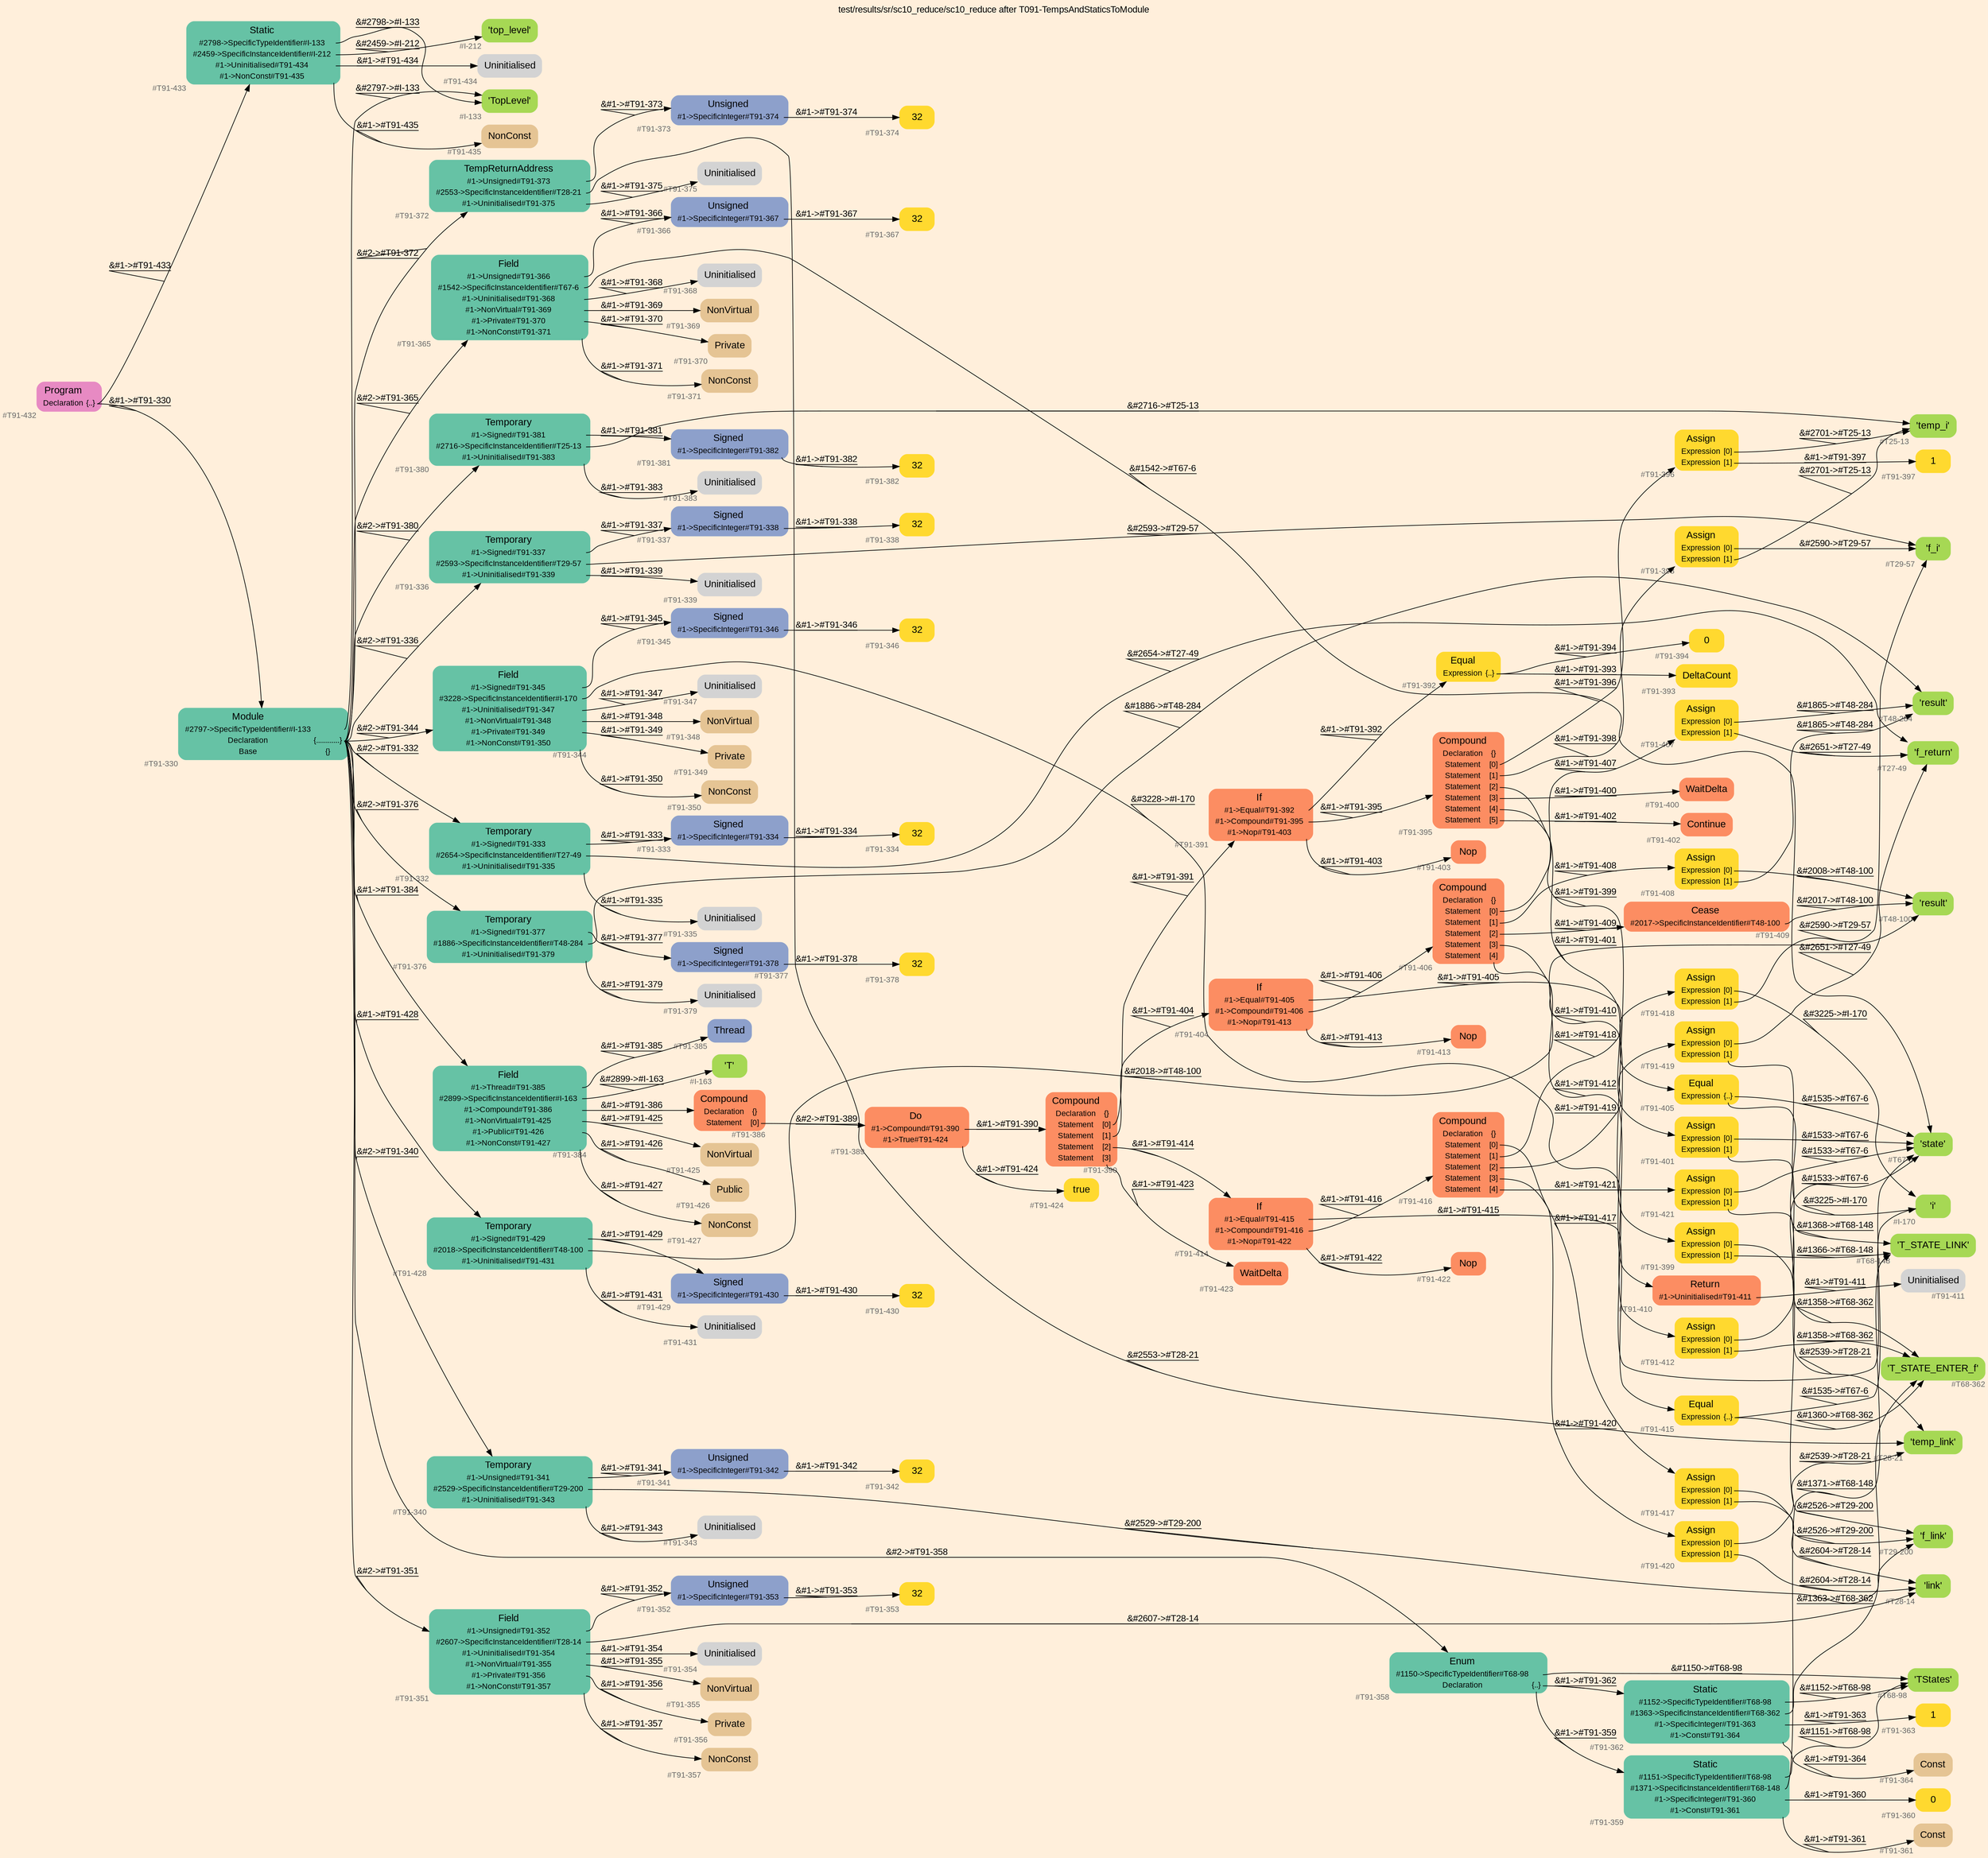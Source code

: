 digraph "test/results/sr/sc10_reduce/sc10_reduce after T091-TempsAndStaticsToModule" {
label = "test/results/sr/sc10_reduce/sc10_reduce after T091-TempsAndStaticsToModule"
labelloc = t
graph [
    rankdir = "LR"
    ranksep = 0.3
    bgcolor = antiquewhite1
    color = black
    fontcolor = black
    fontname = "Arial"
];
node [
    fontname = "Arial"
];
edge [
    fontname = "Arial"
];

// -------------------- node figure --------------------
// -------- block #T91-432 ----------
"#T91-432" [
    fillcolor = "/set28/4"
    xlabel = "#T91-432"
    fontsize = "12"
    fontcolor = grey40
    shape = "plaintext"
    label = <<TABLE BORDER="0" CELLBORDER="0" CELLSPACING="0">
     <TR><TD><FONT COLOR="black" POINT-SIZE="15">Program</FONT></TD></TR>
     <TR><TD><FONT COLOR="black" POINT-SIZE="12">Declaration</FONT></TD><TD PORT="port0"><FONT COLOR="black" POINT-SIZE="12">{..}</FONT></TD></TR>
    </TABLE>>
    style = "rounded,filled"
];

// -------- block #T91-330 ----------
"#T91-330" [
    fillcolor = "/set28/1"
    xlabel = "#T91-330"
    fontsize = "12"
    fontcolor = grey40
    shape = "plaintext"
    label = <<TABLE BORDER="0" CELLBORDER="0" CELLSPACING="0">
     <TR><TD><FONT COLOR="black" POINT-SIZE="15">Module</FONT></TD></TR>
     <TR><TD><FONT COLOR="black" POINT-SIZE="12">#2797-&gt;SpecificTypeIdentifier#I-133</FONT></TD><TD PORT="port0"></TD></TR>
     <TR><TD><FONT COLOR="black" POINT-SIZE="12">Declaration</FONT></TD><TD PORT="port1"><FONT COLOR="black" POINT-SIZE="12">{............}</FONT></TD></TR>
     <TR><TD><FONT COLOR="black" POINT-SIZE="12">Base</FONT></TD><TD PORT="port2"><FONT COLOR="black" POINT-SIZE="12">{}</FONT></TD></TR>
    </TABLE>>
    style = "rounded,filled"
];

// -------- block #I-133 ----------
"#I-133" [
    fillcolor = "/set28/5"
    xlabel = "#I-133"
    fontsize = "12"
    fontcolor = grey40
    shape = "plaintext"
    label = <<TABLE BORDER="0" CELLBORDER="0" CELLSPACING="0">
     <TR><TD><FONT COLOR="black" POINT-SIZE="15">'TopLevel'</FONT></TD></TR>
    </TABLE>>
    style = "rounded,filled"
];

// -------- block #T91-332 ----------
"#T91-332" [
    fillcolor = "/set28/1"
    xlabel = "#T91-332"
    fontsize = "12"
    fontcolor = grey40
    shape = "plaintext"
    label = <<TABLE BORDER="0" CELLBORDER="0" CELLSPACING="0">
     <TR><TD><FONT COLOR="black" POINT-SIZE="15">Temporary</FONT></TD></TR>
     <TR><TD><FONT COLOR="black" POINT-SIZE="12">#1-&gt;Signed#T91-333</FONT></TD><TD PORT="port0"></TD></TR>
     <TR><TD><FONT COLOR="black" POINT-SIZE="12">#2654-&gt;SpecificInstanceIdentifier#T27-49</FONT></TD><TD PORT="port1"></TD></TR>
     <TR><TD><FONT COLOR="black" POINT-SIZE="12">#1-&gt;Uninitialised#T91-335</FONT></TD><TD PORT="port2"></TD></TR>
    </TABLE>>
    style = "rounded,filled"
];

// -------- block #T91-333 ----------
"#T91-333" [
    fillcolor = "/set28/3"
    xlabel = "#T91-333"
    fontsize = "12"
    fontcolor = grey40
    shape = "plaintext"
    label = <<TABLE BORDER="0" CELLBORDER="0" CELLSPACING="0">
     <TR><TD><FONT COLOR="black" POINT-SIZE="15">Signed</FONT></TD></TR>
     <TR><TD><FONT COLOR="black" POINT-SIZE="12">#1-&gt;SpecificInteger#T91-334</FONT></TD><TD PORT="port0"></TD></TR>
    </TABLE>>
    style = "rounded,filled"
];

// -------- block #T91-334 ----------
"#T91-334" [
    fillcolor = "/set28/6"
    xlabel = "#T91-334"
    fontsize = "12"
    fontcolor = grey40
    shape = "plaintext"
    label = <<TABLE BORDER="0" CELLBORDER="0" CELLSPACING="0">
     <TR><TD><FONT COLOR="black" POINT-SIZE="15">32</FONT></TD></TR>
    </TABLE>>
    style = "rounded,filled"
];

// -------- block #T27-49 ----------
"#T27-49" [
    fillcolor = "/set28/5"
    xlabel = "#T27-49"
    fontsize = "12"
    fontcolor = grey40
    shape = "plaintext"
    label = <<TABLE BORDER="0" CELLBORDER="0" CELLSPACING="0">
     <TR><TD><FONT COLOR="black" POINT-SIZE="15">'f_return'</FONT></TD></TR>
    </TABLE>>
    style = "rounded,filled"
];

// -------- block #T91-335 ----------
"#T91-335" [
    xlabel = "#T91-335"
    fontsize = "12"
    fontcolor = grey40
    shape = "plaintext"
    label = <<TABLE BORDER="0" CELLBORDER="0" CELLSPACING="0">
     <TR><TD><FONT COLOR="black" POINT-SIZE="15">Uninitialised</FONT></TD></TR>
    </TABLE>>
    style = "rounded,filled"
];

// -------- block #T91-336 ----------
"#T91-336" [
    fillcolor = "/set28/1"
    xlabel = "#T91-336"
    fontsize = "12"
    fontcolor = grey40
    shape = "plaintext"
    label = <<TABLE BORDER="0" CELLBORDER="0" CELLSPACING="0">
     <TR><TD><FONT COLOR="black" POINT-SIZE="15">Temporary</FONT></TD></TR>
     <TR><TD><FONT COLOR="black" POINT-SIZE="12">#1-&gt;Signed#T91-337</FONT></TD><TD PORT="port0"></TD></TR>
     <TR><TD><FONT COLOR="black" POINT-SIZE="12">#2593-&gt;SpecificInstanceIdentifier#T29-57</FONT></TD><TD PORT="port1"></TD></TR>
     <TR><TD><FONT COLOR="black" POINT-SIZE="12">#1-&gt;Uninitialised#T91-339</FONT></TD><TD PORT="port2"></TD></TR>
    </TABLE>>
    style = "rounded,filled"
];

// -------- block #T91-337 ----------
"#T91-337" [
    fillcolor = "/set28/3"
    xlabel = "#T91-337"
    fontsize = "12"
    fontcolor = grey40
    shape = "plaintext"
    label = <<TABLE BORDER="0" CELLBORDER="0" CELLSPACING="0">
     <TR><TD><FONT COLOR="black" POINT-SIZE="15">Signed</FONT></TD></TR>
     <TR><TD><FONT COLOR="black" POINT-SIZE="12">#1-&gt;SpecificInteger#T91-338</FONT></TD><TD PORT="port0"></TD></TR>
    </TABLE>>
    style = "rounded,filled"
];

// -------- block #T91-338 ----------
"#T91-338" [
    fillcolor = "/set28/6"
    xlabel = "#T91-338"
    fontsize = "12"
    fontcolor = grey40
    shape = "plaintext"
    label = <<TABLE BORDER="0" CELLBORDER="0" CELLSPACING="0">
     <TR><TD><FONT COLOR="black" POINT-SIZE="15">32</FONT></TD></TR>
    </TABLE>>
    style = "rounded,filled"
];

// -------- block #T29-57 ----------
"#T29-57" [
    fillcolor = "/set28/5"
    xlabel = "#T29-57"
    fontsize = "12"
    fontcolor = grey40
    shape = "plaintext"
    label = <<TABLE BORDER="0" CELLBORDER="0" CELLSPACING="0">
     <TR><TD><FONT COLOR="black" POINT-SIZE="15">'f_i'</FONT></TD></TR>
    </TABLE>>
    style = "rounded,filled"
];

// -------- block #T91-339 ----------
"#T91-339" [
    xlabel = "#T91-339"
    fontsize = "12"
    fontcolor = grey40
    shape = "plaintext"
    label = <<TABLE BORDER="0" CELLBORDER="0" CELLSPACING="0">
     <TR><TD><FONT COLOR="black" POINT-SIZE="15">Uninitialised</FONT></TD></TR>
    </TABLE>>
    style = "rounded,filled"
];

// -------- block #T91-340 ----------
"#T91-340" [
    fillcolor = "/set28/1"
    xlabel = "#T91-340"
    fontsize = "12"
    fontcolor = grey40
    shape = "plaintext"
    label = <<TABLE BORDER="0" CELLBORDER="0" CELLSPACING="0">
     <TR><TD><FONT COLOR="black" POINT-SIZE="15">Temporary</FONT></TD></TR>
     <TR><TD><FONT COLOR="black" POINT-SIZE="12">#1-&gt;Unsigned#T91-341</FONT></TD><TD PORT="port0"></TD></TR>
     <TR><TD><FONT COLOR="black" POINT-SIZE="12">#2529-&gt;SpecificInstanceIdentifier#T29-200</FONT></TD><TD PORT="port1"></TD></TR>
     <TR><TD><FONT COLOR="black" POINT-SIZE="12">#1-&gt;Uninitialised#T91-343</FONT></TD><TD PORT="port2"></TD></TR>
    </TABLE>>
    style = "rounded,filled"
];

// -------- block #T91-341 ----------
"#T91-341" [
    fillcolor = "/set28/3"
    xlabel = "#T91-341"
    fontsize = "12"
    fontcolor = grey40
    shape = "plaintext"
    label = <<TABLE BORDER="0" CELLBORDER="0" CELLSPACING="0">
     <TR><TD><FONT COLOR="black" POINT-SIZE="15">Unsigned</FONT></TD></TR>
     <TR><TD><FONT COLOR="black" POINT-SIZE="12">#1-&gt;SpecificInteger#T91-342</FONT></TD><TD PORT="port0"></TD></TR>
    </TABLE>>
    style = "rounded,filled"
];

// -------- block #T91-342 ----------
"#T91-342" [
    fillcolor = "/set28/6"
    xlabel = "#T91-342"
    fontsize = "12"
    fontcolor = grey40
    shape = "plaintext"
    label = <<TABLE BORDER="0" CELLBORDER="0" CELLSPACING="0">
     <TR><TD><FONT COLOR="black" POINT-SIZE="15">32</FONT></TD></TR>
    </TABLE>>
    style = "rounded,filled"
];

// -------- block #T29-200 ----------
"#T29-200" [
    fillcolor = "/set28/5"
    xlabel = "#T29-200"
    fontsize = "12"
    fontcolor = grey40
    shape = "plaintext"
    label = <<TABLE BORDER="0" CELLBORDER="0" CELLSPACING="0">
     <TR><TD><FONT COLOR="black" POINT-SIZE="15">'f_link'</FONT></TD></TR>
    </TABLE>>
    style = "rounded,filled"
];

// -------- block #T91-343 ----------
"#T91-343" [
    xlabel = "#T91-343"
    fontsize = "12"
    fontcolor = grey40
    shape = "plaintext"
    label = <<TABLE BORDER="0" CELLBORDER="0" CELLSPACING="0">
     <TR><TD><FONT COLOR="black" POINT-SIZE="15">Uninitialised</FONT></TD></TR>
    </TABLE>>
    style = "rounded,filled"
];

// -------- block #T91-344 ----------
"#T91-344" [
    fillcolor = "/set28/1"
    xlabel = "#T91-344"
    fontsize = "12"
    fontcolor = grey40
    shape = "plaintext"
    label = <<TABLE BORDER="0" CELLBORDER="0" CELLSPACING="0">
     <TR><TD><FONT COLOR="black" POINT-SIZE="15">Field</FONT></TD></TR>
     <TR><TD><FONT COLOR="black" POINT-SIZE="12">#1-&gt;Signed#T91-345</FONT></TD><TD PORT="port0"></TD></TR>
     <TR><TD><FONT COLOR="black" POINT-SIZE="12">#3228-&gt;SpecificInstanceIdentifier#I-170</FONT></TD><TD PORT="port1"></TD></TR>
     <TR><TD><FONT COLOR="black" POINT-SIZE="12">#1-&gt;Uninitialised#T91-347</FONT></TD><TD PORT="port2"></TD></TR>
     <TR><TD><FONT COLOR="black" POINT-SIZE="12">#1-&gt;NonVirtual#T91-348</FONT></TD><TD PORT="port3"></TD></TR>
     <TR><TD><FONT COLOR="black" POINT-SIZE="12">#1-&gt;Private#T91-349</FONT></TD><TD PORT="port4"></TD></TR>
     <TR><TD><FONT COLOR="black" POINT-SIZE="12">#1-&gt;NonConst#T91-350</FONT></TD><TD PORT="port5"></TD></TR>
    </TABLE>>
    style = "rounded,filled"
];

// -------- block #T91-345 ----------
"#T91-345" [
    fillcolor = "/set28/3"
    xlabel = "#T91-345"
    fontsize = "12"
    fontcolor = grey40
    shape = "plaintext"
    label = <<TABLE BORDER="0" CELLBORDER="0" CELLSPACING="0">
     <TR><TD><FONT COLOR="black" POINT-SIZE="15">Signed</FONT></TD></TR>
     <TR><TD><FONT COLOR="black" POINT-SIZE="12">#1-&gt;SpecificInteger#T91-346</FONT></TD><TD PORT="port0"></TD></TR>
    </TABLE>>
    style = "rounded,filled"
];

// -------- block #T91-346 ----------
"#T91-346" [
    fillcolor = "/set28/6"
    xlabel = "#T91-346"
    fontsize = "12"
    fontcolor = grey40
    shape = "plaintext"
    label = <<TABLE BORDER="0" CELLBORDER="0" CELLSPACING="0">
     <TR><TD><FONT COLOR="black" POINT-SIZE="15">32</FONT></TD></TR>
    </TABLE>>
    style = "rounded,filled"
];

// -------- block #I-170 ----------
"#I-170" [
    fillcolor = "/set28/5"
    xlabel = "#I-170"
    fontsize = "12"
    fontcolor = grey40
    shape = "plaintext"
    label = <<TABLE BORDER="0" CELLBORDER="0" CELLSPACING="0">
     <TR><TD><FONT COLOR="black" POINT-SIZE="15">'i'</FONT></TD></TR>
    </TABLE>>
    style = "rounded,filled"
];

// -------- block #T91-347 ----------
"#T91-347" [
    xlabel = "#T91-347"
    fontsize = "12"
    fontcolor = grey40
    shape = "plaintext"
    label = <<TABLE BORDER="0" CELLBORDER="0" CELLSPACING="0">
     <TR><TD><FONT COLOR="black" POINT-SIZE="15">Uninitialised</FONT></TD></TR>
    </TABLE>>
    style = "rounded,filled"
];

// -------- block #T91-348 ----------
"#T91-348" [
    fillcolor = "/set28/7"
    xlabel = "#T91-348"
    fontsize = "12"
    fontcolor = grey40
    shape = "plaintext"
    label = <<TABLE BORDER="0" CELLBORDER="0" CELLSPACING="0">
     <TR><TD><FONT COLOR="black" POINT-SIZE="15">NonVirtual</FONT></TD></TR>
    </TABLE>>
    style = "rounded,filled"
];

// -------- block #T91-349 ----------
"#T91-349" [
    fillcolor = "/set28/7"
    xlabel = "#T91-349"
    fontsize = "12"
    fontcolor = grey40
    shape = "plaintext"
    label = <<TABLE BORDER="0" CELLBORDER="0" CELLSPACING="0">
     <TR><TD><FONT COLOR="black" POINT-SIZE="15">Private</FONT></TD></TR>
    </TABLE>>
    style = "rounded,filled"
];

// -------- block #T91-350 ----------
"#T91-350" [
    fillcolor = "/set28/7"
    xlabel = "#T91-350"
    fontsize = "12"
    fontcolor = grey40
    shape = "plaintext"
    label = <<TABLE BORDER="0" CELLBORDER="0" CELLSPACING="0">
     <TR><TD><FONT COLOR="black" POINT-SIZE="15">NonConst</FONT></TD></TR>
    </TABLE>>
    style = "rounded,filled"
];

// -------- block #T91-351 ----------
"#T91-351" [
    fillcolor = "/set28/1"
    xlabel = "#T91-351"
    fontsize = "12"
    fontcolor = grey40
    shape = "plaintext"
    label = <<TABLE BORDER="0" CELLBORDER="0" CELLSPACING="0">
     <TR><TD><FONT COLOR="black" POINT-SIZE="15">Field</FONT></TD></TR>
     <TR><TD><FONT COLOR="black" POINT-SIZE="12">#1-&gt;Unsigned#T91-352</FONT></TD><TD PORT="port0"></TD></TR>
     <TR><TD><FONT COLOR="black" POINT-SIZE="12">#2607-&gt;SpecificInstanceIdentifier#T28-14</FONT></TD><TD PORT="port1"></TD></TR>
     <TR><TD><FONT COLOR="black" POINT-SIZE="12">#1-&gt;Uninitialised#T91-354</FONT></TD><TD PORT="port2"></TD></TR>
     <TR><TD><FONT COLOR="black" POINT-SIZE="12">#1-&gt;NonVirtual#T91-355</FONT></TD><TD PORT="port3"></TD></TR>
     <TR><TD><FONT COLOR="black" POINT-SIZE="12">#1-&gt;Private#T91-356</FONT></TD><TD PORT="port4"></TD></TR>
     <TR><TD><FONT COLOR="black" POINT-SIZE="12">#1-&gt;NonConst#T91-357</FONT></TD><TD PORT="port5"></TD></TR>
    </TABLE>>
    style = "rounded,filled"
];

// -------- block #T91-352 ----------
"#T91-352" [
    fillcolor = "/set28/3"
    xlabel = "#T91-352"
    fontsize = "12"
    fontcolor = grey40
    shape = "plaintext"
    label = <<TABLE BORDER="0" CELLBORDER="0" CELLSPACING="0">
     <TR><TD><FONT COLOR="black" POINT-SIZE="15">Unsigned</FONT></TD></TR>
     <TR><TD><FONT COLOR="black" POINT-SIZE="12">#1-&gt;SpecificInteger#T91-353</FONT></TD><TD PORT="port0"></TD></TR>
    </TABLE>>
    style = "rounded,filled"
];

// -------- block #T91-353 ----------
"#T91-353" [
    fillcolor = "/set28/6"
    xlabel = "#T91-353"
    fontsize = "12"
    fontcolor = grey40
    shape = "plaintext"
    label = <<TABLE BORDER="0" CELLBORDER="0" CELLSPACING="0">
     <TR><TD><FONT COLOR="black" POINT-SIZE="15">32</FONT></TD></TR>
    </TABLE>>
    style = "rounded,filled"
];

// -------- block #T28-14 ----------
"#T28-14" [
    fillcolor = "/set28/5"
    xlabel = "#T28-14"
    fontsize = "12"
    fontcolor = grey40
    shape = "plaintext"
    label = <<TABLE BORDER="0" CELLBORDER="0" CELLSPACING="0">
     <TR><TD><FONT COLOR="black" POINT-SIZE="15">'link'</FONT></TD></TR>
    </TABLE>>
    style = "rounded,filled"
];

// -------- block #T91-354 ----------
"#T91-354" [
    xlabel = "#T91-354"
    fontsize = "12"
    fontcolor = grey40
    shape = "plaintext"
    label = <<TABLE BORDER="0" CELLBORDER="0" CELLSPACING="0">
     <TR><TD><FONT COLOR="black" POINT-SIZE="15">Uninitialised</FONT></TD></TR>
    </TABLE>>
    style = "rounded,filled"
];

// -------- block #T91-355 ----------
"#T91-355" [
    fillcolor = "/set28/7"
    xlabel = "#T91-355"
    fontsize = "12"
    fontcolor = grey40
    shape = "plaintext"
    label = <<TABLE BORDER="0" CELLBORDER="0" CELLSPACING="0">
     <TR><TD><FONT COLOR="black" POINT-SIZE="15">NonVirtual</FONT></TD></TR>
    </TABLE>>
    style = "rounded,filled"
];

// -------- block #T91-356 ----------
"#T91-356" [
    fillcolor = "/set28/7"
    xlabel = "#T91-356"
    fontsize = "12"
    fontcolor = grey40
    shape = "plaintext"
    label = <<TABLE BORDER="0" CELLBORDER="0" CELLSPACING="0">
     <TR><TD><FONT COLOR="black" POINT-SIZE="15">Private</FONT></TD></TR>
    </TABLE>>
    style = "rounded,filled"
];

// -------- block #T91-357 ----------
"#T91-357" [
    fillcolor = "/set28/7"
    xlabel = "#T91-357"
    fontsize = "12"
    fontcolor = grey40
    shape = "plaintext"
    label = <<TABLE BORDER="0" CELLBORDER="0" CELLSPACING="0">
     <TR><TD><FONT COLOR="black" POINT-SIZE="15">NonConst</FONT></TD></TR>
    </TABLE>>
    style = "rounded,filled"
];

// -------- block #T91-358 ----------
"#T91-358" [
    fillcolor = "/set28/1"
    xlabel = "#T91-358"
    fontsize = "12"
    fontcolor = grey40
    shape = "plaintext"
    label = <<TABLE BORDER="0" CELLBORDER="0" CELLSPACING="0">
     <TR><TD><FONT COLOR="black" POINT-SIZE="15">Enum</FONT></TD></TR>
     <TR><TD><FONT COLOR="black" POINT-SIZE="12">#1150-&gt;SpecificTypeIdentifier#T68-98</FONT></TD><TD PORT="port0"></TD></TR>
     <TR><TD><FONT COLOR="black" POINT-SIZE="12">Declaration</FONT></TD><TD PORT="port1"><FONT COLOR="black" POINT-SIZE="12">{..}</FONT></TD></TR>
    </TABLE>>
    style = "rounded,filled"
];

// -------- block #T68-98 ----------
"#T68-98" [
    fillcolor = "/set28/5"
    xlabel = "#T68-98"
    fontsize = "12"
    fontcolor = grey40
    shape = "plaintext"
    label = <<TABLE BORDER="0" CELLBORDER="0" CELLSPACING="0">
     <TR><TD><FONT COLOR="black" POINT-SIZE="15">'TStates'</FONT></TD></TR>
    </TABLE>>
    style = "rounded,filled"
];

// -------- block #T91-359 ----------
"#T91-359" [
    fillcolor = "/set28/1"
    xlabel = "#T91-359"
    fontsize = "12"
    fontcolor = grey40
    shape = "plaintext"
    label = <<TABLE BORDER="0" CELLBORDER="0" CELLSPACING="0">
     <TR><TD><FONT COLOR="black" POINT-SIZE="15">Static</FONT></TD></TR>
     <TR><TD><FONT COLOR="black" POINT-SIZE="12">#1151-&gt;SpecificTypeIdentifier#T68-98</FONT></TD><TD PORT="port0"></TD></TR>
     <TR><TD><FONT COLOR="black" POINT-SIZE="12">#1371-&gt;SpecificInstanceIdentifier#T68-148</FONT></TD><TD PORT="port1"></TD></TR>
     <TR><TD><FONT COLOR="black" POINT-SIZE="12">#1-&gt;SpecificInteger#T91-360</FONT></TD><TD PORT="port2"></TD></TR>
     <TR><TD><FONT COLOR="black" POINT-SIZE="12">#1-&gt;Const#T91-361</FONT></TD><TD PORT="port3"></TD></TR>
    </TABLE>>
    style = "rounded,filled"
];

// -------- block #T68-148 ----------
"#T68-148" [
    fillcolor = "/set28/5"
    xlabel = "#T68-148"
    fontsize = "12"
    fontcolor = grey40
    shape = "plaintext"
    label = <<TABLE BORDER="0" CELLBORDER="0" CELLSPACING="0">
     <TR><TD><FONT COLOR="black" POINT-SIZE="15">'T_STATE_LINK'</FONT></TD></TR>
    </TABLE>>
    style = "rounded,filled"
];

// -------- block #T91-360 ----------
"#T91-360" [
    fillcolor = "/set28/6"
    xlabel = "#T91-360"
    fontsize = "12"
    fontcolor = grey40
    shape = "plaintext"
    label = <<TABLE BORDER="0" CELLBORDER="0" CELLSPACING="0">
     <TR><TD><FONT COLOR="black" POINT-SIZE="15">0</FONT></TD></TR>
    </TABLE>>
    style = "rounded,filled"
];

// -------- block #T91-361 ----------
"#T91-361" [
    fillcolor = "/set28/7"
    xlabel = "#T91-361"
    fontsize = "12"
    fontcolor = grey40
    shape = "plaintext"
    label = <<TABLE BORDER="0" CELLBORDER="0" CELLSPACING="0">
     <TR><TD><FONT COLOR="black" POINT-SIZE="15">Const</FONT></TD></TR>
    </TABLE>>
    style = "rounded,filled"
];

// -------- block #T91-362 ----------
"#T91-362" [
    fillcolor = "/set28/1"
    xlabel = "#T91-362"
    fontsize = "12"
    fontcolor = grey40
    shape = "plaintext"
    label = <<TABLE BORDER="0" CELLBORDER="0" CELLSPACING="0">
     <TR><TD><FONT COLOR="black" POINT-SIZE="15">Static</FONT></TD></TR>
     <TR><TD><FONT COLOR="black" POINT-SIZE="12">#1152-&gt;SpecificTypeIdentifier#T68-98</FONT></TD><TD PORT="port0"></TD></TR>
     <TR><TD><FONT COLOR="black" POINT-SIZE="12">#1363-&gt;SpecificInstanceIdentifier#T68-362</FONT></TD><TD PORT="port1"></TD></TR>
     <TR><TD><FONT COLOR="black" POINT-SIZE="12">#1-&gt;SpecificInteger#T91-363</FONT></TD><TD PORT="port2"></TD></TR>
     <TR><TD><FONT COLOR="black" POINT-SIZE="12">#1-&gt;Const#T91-364</FONT></TD><TD PORT="port3"></TD></TR>
    </TABLE>>
    style = "rounded,filled"
];

// -------- block #T68-362 ----------
"#T68-362" [
    fillcolor = "/set28/5"
    xlabel = "#T68-362"
    fontsize = "12"
    fontcolor = grey40
    shape = "plaintext"
    label = <<TABLE BORDER="0" CELLBORDER="0" CELLSPACING="0">
     <TR><TD><FONT COLOR="black" POINT-SIZE="15">'T_STATE_ENTER_f'</FONT></TD></TR>
    </TABLE>>
    style = "rounded,filled"
];

// -------- block #T91-363 ----------
"#T91-363" [
    fillcolor = "/set28/6"
    xlabel = "#T91-363"
    fontsize = "12"
    fontcolor = grey40
    shape = "plaintext"
    label = <<TABLE BORDER="0" CELLBORDER="0" CELLSPACING="0">
     <TR><TD><FONT COLOR="black" POINT-SIZE="15">1</FONT></TD></TR>
    </TABLE>>
    style = "rounded,filled"
];

// -------- block #T91-364 ----------
"#T91-364" [
    fillcolor = "/set28/7"
    xlabel = "#T91-364"
    fontsize = "12"
    fontcolor = grey40
    shape = "plaintext"
    label = <<TABLE BORDER="0" CELLBORDER="0" CELLSPACING="0">
     <TR><TD><FONT COLOR="black" POINT-SIZE="15">Const</FONT></TD></TR>
    </TABLE>>
    style = "rounded,filled"
];

// -------- block #T91-365 ----------
"#T91-365" [
    fillcolor = "/set28/1"
    xlabel = "#T91-365"
    fontsize = "12"
    fontcolor = grey40
    shape = "plaintext"
    label = <<TABLE BORDER="0" CELLBORDER="0" CELLSPACING="0">
     <TR><TD><FONT COLOR="black" POINT-SIZE="15">Field</FONT></TD></TR>
     <TR><TD><FONT COLOR="black" POINT-SIZE="12">#1-&gt;Unsigned#T91-366</FONT></TD><TD PORT="port0"></TD></TR>
     <TR><TD><FONT COLOR="black" POINT-SIZE="12">#1542-&gt;SpecificInstanceIdentifier#T67-6</FONT></TD><TD PORT="port1"></TD></TR>
     <TR><TD><FONT COLOR="black" POINT-SIZE="12">#1-&gt;Uninitialised#T91-368</FONT></TD><TD PORT="port2"></TD></TR>
     <TR><TD><FONT COLOR="black" POINT-SIZE="12">#1-&gt;NonVirtual#T91-369</FONT></TD><TD PORT="port3"></TD></TR>
     <TR><TD><FONT COLOR="black" POINT-SIZE="12">#1-&gt;Private#T91-370</FONT></TD><TD PORT="port4"></TD></TR>
     <TR><TD><FONT COLOR="black" POINT-SIZE="12">#1-&gt;NonConst#T91-371</FONT></TD><TD PORT="port5"></TD></TR>
    </TABLE>>
    style = "rounded,filled"
];

// -------- block #T91-366 ----------
"#T91-366" [
    fillcolor = "/set28/3"
    xlabel = "#T91-366"
    fontsize = "12"
    fontcolor = grey40
    shape = "plaintext"
    label = <<TABLE BORDER="0" CELLBORDER="0" CELLSPACING="0">
     <TR><TD><FONT COLOR="black" POINT-SIZE="15">Unsigned</FONT></TD></TR>
     <TR><TD><FONT COLOR="black" POINT-SIZE="12">#1-&gt;SpecificInteger#T91-367</FONT></TD><TD PORT="port0"></TD></TR>
    </TABLE>>
    style = "rounded,filled"
];

// -------- block #T91-367 ----------
"#T91-367" [
    fillcolor = "/set28/6"
    xlabel = "#T91-367"
    fontsize = "12"
    fontcolor = grey40
    shape = "plaintext"
    label = <<TABLE BORDER="0" CELLBORDER="0" CELLSPACING="0">
     <TR><TD><FONT COLOR="black" POINT-SIZE="15">32</FONT></TD></TR>
    </TABLE>>
    style = "rounded,filled"
];

// -------- block #T67-6 ----------
"#T67-6" [
    fillcolor = "/set28/5"
    xlabel = "#T67-6"
    fontsize = "12"
    fontcolor = grey40
    shape = "plaintext"
    label = <<TABLE BORDER="0" CELLBORDER="0" CELLSPACING="0">
     <TR><TD><FONT COLOR="black" POINT-SIZE="15">'state'</FONT></TD></TR>
    </TABLE>>
    style = "rounded,filled"
];

// -------- block #T91-368 ----------
"#T91-368" [
    xlabel = "#T91-368"
    fontsize = "12"
    fontcolor = grey40
    shape = "plaintext"
    label = <<TABLE BORDER="0" CELLBORDER="0" CELLSPACING="0">
     <TR><TD><FONT COLOR="black" POINT-SIZE="15">Uninitialised</FONT></TD></TR>
    </TABLE>>
    style = "rounded,filled"
];

// -------- block #T91-369 ----------
"#T91-369" [
    fillcolor = "/set28/7"
    xlabel = "#T91-369"
    fontsize = "12"
    fontcolor = grey40
    shape = "plaintext"
    label = <<TABLE BORDER="0" CELLBORDER="0" CELLSPACING="0">
     <TR><TD><FONT COLOR="black" POINT-SIZE="15">NonVirtual</FONT></TD></TR>
    </TABLE>>
    style = "rounded,filled"
];

// -------- block #T91-370 ----------
"#T91-370" [
    fillcolor = "/set28/7"
    xlabel = "#T91-370"
    fontsize = "12"
    fontcolor = grey40
    shape = "plaintext"
    label = <<TABLE BORDER="0" CELLBORDER="0" CELLSPACING="0">
     <TR><TD><FONT COLOR="black" POINT-SIZE="15">Private</FONT></TD></TR>
    </TABLE>>
    style = "rounded,filled"
];

// -------- block #T91-371 ----------
"#T91-371" [
    fillcolor = "/set28/7"
    xlabel = "#T91-371"
    fontsize = "12"
    fontcolor = grey40
    shape = "plaintext"
    label = <<TABLE BORDER="0" CELLBORDER="0" CELLSPACING="0">
     <TR><TD><FONT COLOR="black" POINT-SIZE="15">NonConst</FONT></TD></TR>
    </TABLE>>
    style = "rounded,filled"
];

// -------- block #T91-372 ----------
"#T91-372" [
    fillcolor = "/set28/1"
    xlabel = "#T91-372"
    fontsize = "12"
    fontcolor = grey40
    shape = "plaintext"
    label = <<TABLE BORDER="0" CELLBORDER="0" CELLSPACING="0">
     <TR><TD><FONT COLOR="black" POINT-SIZE="15">TempReturnAddress</FONT></TD></TR>
     <TR><TD><FONT COLOR="black" POINT-SIZE="12">#1-&gt;Unsigned#T91-373</FONT></TD><TD PORT="port0"></TD></TR>
     <TR><TD><FONT COLOR="black" POINT-SIZE="12">#2553-&gt;SpecificInstanceIdentifier#T28-21</FONT></TD><TD PORT="port1"></TD></TR>
     <TR><TD><FONT COLOR="black" POINT-SIZE="12">#1-&gt;Uninitialised#T91-375</FONT></TD><TD PORT="port2"></TD></TR>
    </TABLE>>
    style = "rounded,filled"
];

// -------- block #T91-373 ----------
"#T91-373" [
    fillcolor = "/set28/3"
    xlabel = "#T91-373"
    fontsize = "12"
    fontcolor = grey40
    shape = "plaintext"
    label = <<TABLE BORDER="0" CELLBORDER="0" CELLSPACING="0">
     <TR><TD><FONT COLOR="black" POINT-SIZE="15">Unsigned</FONT></TD></TR>
     <TR><TD><FONT COLOR="black" POINT-SIZE="12">#1-&gt;SpecificInteger#T91-374</FONT></TD><TD PORT="port0"></TD></TR>
    </TABLE>>
    style = "rounded,filled"
];

// -------- block #T91-374 ----------
"#T91-374" [
    fillcolor = "/set28/6"
    xlabel = "#T91-374"
    fontsize = "12"
    fontcolor = grey40
    shape = "plaintext"
    label = <<TABLE BORDER="0" CELLBORDER="0" CELLSPACING="0">
     <TR><TD><FONT COLOR="black" POINT-SIZE="15">32</FONT></TD></TR>
    </TABLE>>
    style = "rounded,filled"
];

// -------- block #T28-21 ----------
"#T28-21" [
    fillcolor = "/set28/5"
    xlabel = "#T28-21"
    fontsize = "12"
    fontcolor = grey40
    shape = "plaintext"
    label = <<TABLE BORDER="0" CELLBORDER="0" CELLSPACING="0">
     <TR><TD><FONT COLOR="black" POINT-SIZE="15">'temp_link'</FONT></TD></TR>
    </TABLE>>
    style = "rounded,filled"
];

// -------- block #T91-375 ----------
"#T91-375" [
    xlabel = "#T91-375"
    fontsize = "12"
    fontcolor = grey40
    shape = "plaintext"
    label = <<TABLE BORDER="0" CELLBORDER="0" CELLSPACING="0">
     <TR><TD><FONT COLOR="black" POINT-SIZE="15">Uninitialised</FONT></TD></TR>
    </TABLE>>
    style = "rounded,filled"
];

// -------- block #T91-376 ----------
"#T91-376" [
    fillcolor = "/set28/1"
    xlabel = "#T91-376"
    fontsize = "12"
    fontcolor = grey40
    shape = "plaintext"
    label = <<TABLE BORDER="0" CELLBORDER="0" CELLSPACING="0">
     <TR><TD><FONT COLOR="black" POINT-SIZE="15">Temporary</FONT></TD></TR>
     <TR><TD><FONT COLOR="black" POINT-SIZE="12">#1-&gt;Signed#T91-377</FONT></TD><TD PORT="port0"></TD></TR>
     <TR><TD><FONT COLOR="black" POINT-SIZE="12">#1886-&gt;SpecificInstanceIdentifier#T48-284</FONT></TD><TD PORT="port1"></TD></TR>
     <TR><TD><FONT COLOR="black" POINT-SIZE="12">#1-&gt;Uninitialised#T91-379</FONT></TD><TD PORT="port2"></TD></TR>
    </TABLE>>
    style = "rounded,filled"
];

// -------- block #T91-377 ----------
"#T91-377" [
    fillcolor = "/set28/3"
    xlabel = "#T91-377"
    fontsize = "12"
    fontcolor = grey40
    shape = "plaintext"
    label = <<TABLE BORDER="0" CELLBORDER="0" CELLSPACING="0">
     <TR><TD><FONT COLOR="black" POINT-SIZE="15">Signed</FONT></TD></TR>
     <TR><TD><FONT COLOR="black" POINT-SIZE="12">#1-&gt;SpecificInteger#T91-378</FONT></TD><TD PORT="port0"></TD></TR>
    </TABLE>>
    style = "rounded,filled"
];

// -------- block #T91-378 ----------
"#T91-378" [
    fillcolor = "/set28/6"
    xlabel = "#T91-378"
    fontsize = "12"
    fontcolor = grey40
    shape = "plaintext"
    label = <<TABLE BORDER="0" CELLBORDER="0" CELLSPACING="0">
     <TR><TD><FONT COLOR="black" POINT-SIZE="15">32</FONT></TD></TR>
    </TABLE>>
    style = "rounded,filled"
];

// -------- block #T48-284 ----------
"#T48-284" [
    fillcolor = "/set28/5"
    xlabel = "#T48-284"
    fontsize = "12"
    fontcolor = grey40
    shape = "plaintext"
    label = <<TABLE BORDER="0" CELLBORDER="0" CELLSPACING="0">
     <TR><TD><FONT COLOR="black" POINT-SIZE="15">'result'</FONT></TD></TR>
    </TABLE>>
    style = "rounded,filled"
];

// -------- block #T91-379 ----------
"#T91-379" [
    xlabel = "#T91-379"
    fontsize = "12"
    fontcolor = grey40
    shape = "plaintext"
    label = <<TABLE BORDER="0" CELLBORDER="0" CELLSPACING="0">
     <TR><TD><FONT COLOR="black" POINT-SIZE="15">Uninitialised</FONT></TD></TR>
    </TABLE>>
    style = "rounded,filled"
];

// -------- block #T91-380 ----------
"#T91-380" [
    fillcolor = "/set28/1"
    xlabel = "#T91-380"
    fontsize = "12"
    fontcolor = grey40
    shape = "plaintext"
    label = <<TABLE BORDER="0" CELLBORDER="0" CELLSPACING="0">
     <TR><TD><FONT COLOR="black" POINT-SIZE="15">Temporary</FONT></TD></TR>
     <TR><TD><FONT COLOR="black" POINT-SIZE="12">#1-&gt;Signed#T91-381</FONT></TD><TD PORT="port0"></TD></TR>
     <TR><TD><FONT COLOR="black" POINT-SIZE="12">#2716-&gt;SpecificInstanceIdentifier#T25-13</FONT></TD><TD PORT="port1"></TD></TR>
     <TR><TD><FONT COLOR="black" POINT-SIZE="12">#1-&gt;Uninitialised#T91-383</FONT></TD><TD PORT="port2"></TD></TR>
    </TABLE>>
    style = "rounded,filled"
];

// -------- block #T91-381 ----------
"#T91-381" [
    fillcolor = "/set28/3"
    xlabel = "#T91-381"
    fontsize = "12"
    fontcolor = grey40
    shape = "plaintext"
    label = <<TABLE BORDER="0" CELLBORDER="0" CELLSPACING="0">
     <TR><TD><FONT COLOR="black" POINT-SIZE="15">Signed</FONT></TD></TR>
     <TR><TD><FONT COLOR="black" POINT-SIZE="12">#1-&gt;SpecificInteger#T91-382</FONT></TD><TD PORT="port0"></TD></TR>
    </TABLE>>
    style = "rounded,filled"
];

// -------- block #T91-382 ----------
"#T91-382" [
    fillcolor = "/set28/6"
    xlabel = "#T91-382"
    fontsize = "12"
    fontcolor = grey40
    shape = "plaintext"
    label = <<TABLE BORDER="0" CELLBORDER="0" CELLSPACING="0">
     <TR><TD><FONT COLOR="black" POINT-SIZE="15">32</FONT></TD></TR>
    </TABLE>>
    style = "rounded,filled"
];

// -------- block #T25-13 ----------
"#T25-13" [
    fillcolor = "/set28/5"
    xlabel = "#T25-13"
    fontsize = "12"
    fontcolor = grey40
    shape = "plaintext"
    label = <<TABLE BORDER="0" CELLBORDER="0" CELLSPACING="0">
     <TR><TD><FONT COLOR="black" POINT-SIZE="15">'temp_i'</FONT></TD></TR>
    </TABLE>>
    style = "rounded,filled"
];

// -------- block #T91-383 ----------
"#T91-383" [
    xlabel = "#T91-383"
    fontsize = "12"
    fontcolor = grey40
    shape = "plaintext"
    label = <<TABLE BORDER="0" CELLBORDER="0" CELLSPACING="0">
     <TR><TD><FONT COLOR="black" POINT-SIZE="15">Uninitialised</FONT></TD></TR>
    </TABLE>>
    style = "rounded,filled"
];

// -------- block #T91-384 ----------
"#T91-384" [
    fillcolor = "/set28/1"
    xlabel = "#T91-384"
    fontsize = "12"
    fontcolor = grey40
    shape = "plaintext"
    label = <<TABLE BORDER="0" CELLBORDER="0" CELLSPACING="0">
     <TR><TD><FONT COLOR="black" POINT-SIZE="15">Field</FONT></TD></TR>
     <TR><TD><FONT COLOR="black" POINT-SIZE="12">#1-&gt;Thread#T91-385</FONT></TD><TD PORT="port0"></TD></TR>
     <TR><TD><FONT COLOR="black" POINT-SIZE="12">#2899-&gt;SpecificInstanceIdentifier#I-163</FONT></TD><TD PORT="port1"></TD></TR>
     <TR><TD><FONT COLOR="black" POINT-SIZE="12">#1-&gt;Compound#T91-386</FONT></TD><TD PORT="port2"></TD></TR>
     <TR><TD><FONT COLOR="black" POINT-SIZE="12">#1-&gt;NonVirtual#T91-425</FONT></TD><TD PORT="port3"></TD></TR>
     <TR><TD><FONT COLOR="black" POINT-SIZE="12">#1-&gt;Public#T91-426</FONT></TD><TD PORT="port4"></TD></TR>
     <TR><TD><FONT COLOR="black" POINT-SIZE="12">#1-&gt;NonConst#T91-427</FONT></TD><TD PORT="port5"></TD></TR>
    </TABLE>>
    style = "rounded,filled"
];

// -------- block #T91-385 ----------
"#T91-385" [
    fillcolor = "/set28/3"
    xlabel = "#T91-385"
    fontsize = "12"
    fontcolor = grey40
    shape = "plaintext"
    label = <<TABLE BORDER="0" CELLBORDER="0" CELLSPACING="0">
     <TR><TD><FONT COLOR="black" POINT-SIZE="15">Thread</FONT></TD></TR>
    </TABLE>>
    style = "rounded,filled"
];

// -------- block #I-163 ----------
"#I-163" [
    fillcolor = "/set28/5"
    xlabel = "#I-163"
    fontsize = "12"
    fontcolor = grey40
    shape = "plaintext"
    label = <<TABLE BORDER="0" CELLBORDER="0" CELLSPACING="0">
     <TR><TD><FONT COLOR="black" POINT-SIZE="15">'T'</FONT></TD></TR>
    </TABLE>>
    style = "rounded,filled"
];

// -------- block #T91-386 ----------
"#T91-386" [
    fillcolor = "/set28/2"
    xlabel = "#T91-386"
    fontsize = "12"
    fontcolor = grey40
    shape = "plaintext"
    label = <<TABLE BORDER="0" CELLBORDER="0" CELLSPACING="0">
     <TR><TD><FONT COLOR="black" POINT-SIZE="15">Compound</FONT></TD></TR>
     <TR><TD><FONT COLOR="black" POINT-SIZE="12">Declaration</FONT></TD><TD PORT="port0"><FONT COLOR="black" POINT-SIZE="12">{}</FONT></TD></TR>
     <TR><TD><FONT COLOR="black" POINT-SIZE="12">Statement</FONT></TD><TD PORT="port1"><FONT COLOR="black" POINT-SIZE="12">[0]</FONT></TD></TR>
    </TABLE>>
    style = "rounded,filled"
];

// -------- block #T91-389 ----------
"#T91-389" [
    fillcolor = "/set28/2"
    xlabel = "#T91-389"
    fontsize = "12"
    fontcolor = grey40
    shape = "plaintext"
    label = <<TABLE BORDER="0" CELLBORDER="0" CELLSPACING="0">
     <TR><TD><FONT COLOR="black" POINT-SIZE="15">Do</FONT></TD></TR>
     <TR><TD><FONT COLOR="black" POINT-SIZE="12">#1-&gt;Compound#T91-390</FONT></TD><TD PORT="port0"></TD></TR>
     <TR><TD><FONT COLOR="black" POINT-SIZE="12">#1-&gt;True#T91-424</FONT></TD><TD PORT="port1"></TD></TR>
    </TABLE>>
    style = "rounded,filled"
];

// -------- block #T91-390 ----------
"#T91-390" [
    fillcolor = "/set28/2"
    xlabel = "#T91-390"
    fontsize = "12"
    fontcolor = grey40
    shape = "plaintext"
    label = <<TABLE BORDER="0" CELLBORDER="0" CELLSPACING="0">
     <TR><TD><FONT COLOR="black" POINT-SIZE="15">Compound</FONT></TD></TR>
     <TR><TD><FONT COLOR="black" POINT-SIZE="12">Declaration</FONT></TD><TD PORT="port0"><FONT COLOR="black" POINT-SIZE="12">{}</FONT></TD></TR>
     <TR><TD><FONT COLOR="black" POINT-SIZE="12">Statement</FONT></TD><TD PORT="port1"><FONT COLOR="black" POINT-SIZE="12">[0]</FONT></TD></TR>
     <TR><TD><FONT COLOR="black" POINT-SIZE="12">Statement</FONT></TD><TD PORT="port2"><FONT COLOR="black" POINT-SIZE="12">[1]</FONT></TD></TR>
     <TR><TD><FONT COLOR="black" POINT-SIZE="12">Statement</FONT></TD><TD PORT="port3"><FONT COLOR="black" POINT-SIZE="12">[2]</FONT></TD></TR>
     <TR><TD><FONT COLOR="black" POINT-SIZE="12">Statement</FONT></TD><TD PORT="port4"><FONT COLOR="black" POINT-SIZE="12">[3]</FONT></TD></TR>
    </TABLE>>
    style = "rounded,filled"
];

// -------- block #T91-391 ----------
"#T91-391" [
    fillcolor = "/set28/2"
    xlabel = "#T91-391"
    fontsize = "12"
    fontcolor = grey40
    shape = "plaintext"
    label = <<TABLE BORDER="0" CELLBORDER="0" CELLSPACING="0">
     <TR><TD><FONT COLOR="black" POINT-SIZE="15">If</FONT></TD></TR>
     <TR><TD><FONT COLOR="black" POINT-SIZE="12">#1-&gt;Equal#T91-392</FONT></TD><TD PORT="port0"></TD></TR>
     <TR><TD><FONT COLOR="black" POINT-SIZE="12">#1-&gt;Compound#T91-395</FONT></TD><TD PORT="port1"></TD></TR>
     <TR><TD><FONT COLOR="black" POINT-SIZE="12">#1-&gt;Nop#T91-403</FONT></TD><TD PORT="port2"></TD></TR>
    </TABLE>>
    style = "rounded,filled"
];

// -------- block #T91-392 ----------
"#T91-392" [
    fillcolor = "/set28/6"
    xlabel = "#T91-392"
    fontsize = "12"
    fontcolor = grey40
    shape = "plaintext"
    label = <<TABLE BORDER="0" CELLBORDER="0" CELLSPACING="0">
     <TR><TD><FONT COLOR="black" POINT-SIZE="15">Equal</FONT></TD></TR>
     <TR><TD><FONT COLOR="black" POINT-SIZE="12">Expression</FONT></TD><TD PORT="port0"><FONT COLOR="black" POINT-SIZE="12">{..}</FONT></TD></TR>
    </TABLE>>
    style = "rounded,filled"
];

// -------- block #T91-393 ----------
"#T91-393" [
    fillcolor = "/set28/6"
    xlabel = "#T91-393"
    fontsize = "12"
    fontcolor = grey40
    shape = "plaintext"
    label = <<TABLE BORDER="0" CELLBORDER="0" CELLSPACING="0">
     <TR><TD><FONT COLOR="black" POINT-SIZE="15">DeltaCount</FONT></TD></TR>
    </TABLE>>
    style = "rounded,filled"
];

// -------- block #T91-394 ----------
"#T91-394" [
    fillcolor = "/set28/6"
    xlabel = "#T91-394"
    fontsize = "12"
    fontcolor = grey40
    shape = "plaintext"
    label = <<TABLE BORDER="0" CELLBORDER="0" CELLSPACING="0">
     <TR><TD><FONT COLOR="black" POINT-SIZE="15">0</FONT></TD></TR>
    </TABLE>>
    style = "rounded,filled"
];

// -------- block #T91-395 ----------
"#T91-395" [
    fillcolor = "/set28/2"
    xlabel = "#T91-395"
    fontsize = "12"
    fontcolor = grey40
    shape = "plaintext"
    label = <<TABLE BORDER="0" CELLBORDER="0" CELLSPACING="0">
     <TR><TD><FONT COLOR="black" POINT-SIZE="15">Compound</FONT></TD></TR>
     <TR><TD><FONT COLOR="black" POINT-SIZE="12">Declaration</FONT></TD><TD PORT="port0"><FONT COLOR="black" POINT-SIZE="12">{}</FONT></TD></TR>
     <TR><TD><FONT COLOR="black" POINT-SIZE="12">Statement</FONT></TD><TD PORT="port1"><FONT COLOR="black" POINT-SIZE="12">[0]</FONT></TD></TR>
     <TR><TD><FONT COLOR="black" POINT-SIZE="12">Statement</FONT></TD><TD PORT="port2"><FONT COLOR="black" POINT-SIZE="12">[1]</FONT></TD></TR>
     <TR><TD><FONT COLOR="black" POINT-SIZE="12">Statement</FONT></TD><TD PORT="port3"><FONT COLOR="black" POINT-SIZE="12">[2]</FONT></TD></TR>
     <TR><TD><FONT COLOR="black" POINT-SIZE="12">Statement</FONT></TD><TD PORT="port4"><FONT COLOR="black" POINT-SIZE="12">[3]</FONT></TD></TR>
     <TR><TD><FONT COLOR="black" POINT-SIZE="12">Statement</FONT></TD><TD PORT="port5"><FONT COLOR="black" POINT-SIZE="12">[4]</FONT></TD></TR>
     <TR><TD><FONT COLOR="black" POINT-SIZE="12">Statement</FONT></TD><TD PORT="port6"><FONT COLOR="black" POINT-SIZE="12">[5]</FONT></TD></TR>
    </TABLE>>
    style = "rounded,filled"
];

// -------- block #T91-396 ----------
"#T91-396" [
    fillcolor = "/set28/6"
    xlabel = "#T91-396"
    fontsize = "12"
    fontcolor = grey40
    shape = "plaintext"
    label = <<TABLE BORDER="0" CELLBORDER="0" CELLSPACING="0">
     <TR><TD><FONT COLOR="black" POINT-SIZE="15">Assign</FONT></TD></TR>
     <TR><TD><FONT COLOR="black" POINT-SIZE="12">Expression</FONT></TD><TD PORT="port0"><FONT COLOR="black" POINT-SIZE="12">[0]</FONT></TD></TR>
     <TR><TD><FONT COLOR="black" POINT-SIZE="12">Expression</FONT></TD><TD PORT="port1"><FONT COLOR="black" POINT-SIZE="12">[1]</FONT></TD></TR>
    </TABLE>>
    style = "rounded,filled"
];

// -------- block #T91-397 ----------
"#T91-397" [
    fillcolor = "/set28/6"
    xlabel = "#T91-397"
    fontsize = "12"
    fontcolor = grey40
    shape = "plaintext"
    label = <<TABLE BORDER="0" CELLBORDER="0" CELLSPACING="0">
     <TR><TD><FONT COLOR="black" POINT-SIZE="15">1</FONT></TD></TR>
    </TABLE>>
    style = "rounded,filled"
];

// -------- block #T91-398 ----------
"#T91-398" [
    fillcolor = "/set28/6"
    xlabel = "#T91-398"
    fontsize = "12"
    fontcolor = grey40
    shape = "plaintext"
    label = <<TABLE BORDER="0" CELLBORDER="0" CELLSPACING="0">
     <TR><TD><FONT COLOR="black" POINT-SIZE="15">Assign</FONT></TD></TR>
     <TR><TD><FONT COLOR="black" POINT-SIZE="12">Expression</FONT></TD><TD PORT="port0"><FONT COLOR="black" POINT-SIZE="12">[0]</FONT></TD></TR>
     <TR><TD><FONT COLOR="black" POINT-SIZE="12">Expression</FONT></TD><TD PORT="port1"><FONT COLOR="black" POINT-SIZE="12">[1]</FONT></TD></TR>
    </TABLE>>
    style = "rounded,filled"
];

// -------- block #T91-399 ----------
"#T91-399" [
    fillcolor = "/set28/6"
    xlabel = "#T91-399"
    fontsize = "12"
    fontcolor = grey40
    shape = "plaintext"
    label = <<TABLE BORDER="0" CELLBORDER="0" CELLSPACING="0">
     <TR><TD><FONT COLOR="black" POINT-SIZE="15">Assign</FONT></TD></TR>
     <TR><TD><FONT COLOR="black" POINT-SIZE="12">Expression</FONT></TD><TD PORT="port0"><FONT COLOR="black" POINT-SIZE="12">[0]</FONT></TD></TR>
     <TR><TD><FONT COLOR="black" POINT-SIZE="12">Expression</FONT></TD><TD PORT="port1"><FONT COLOR="black" POINT-SIZE="12">[1]</FONT></TD></TR>
    </TABLE>>
    style = "rounded,filled"
];

// -------- block #T91-400 ----------
"#T91-400" [
    fillcolor = "/set28/2"
    xlabel = "#T91-400"
    fontsize = "12"
    fontcolor = grey40
    shape = "plaintext"
    label = <<TABLE BORDER="0" CELLBORDER="0" CELLSPACING="0">
     <TR><TD><FONT COLOR="black" POINT-SIZE="15">WaitDelta</FONT></TD></TR>
    </TABLE>>
    style = "rounded,filled"
];

// -------- block #T91-401 ----------
"#T91-401" [
    fillcolor = "/set28/6"
    xlabel = "#T91-401"
    fontsize = "12"
    fontcolor = grey40
    shape = "plaintext"
    label = <<TABLE BORDER="0" CELLBORDER="0" CELLSPACING="0">
     <TR><TD><FONT COLOR="black" POINT-SIZE="15">Assign</FONT></TD></TR>
     <TR><TD><FONT COLOR="black" POINT-SIZE="12">Expression</FONT></TD><TD PORT="port0"><FONT COLOR="black" POINT-SIZE="12">[0]</FONT></TD></TR>
     <TR><TD><FONT COLOR="black" POINT-SIZE="12">Expression</FONT></TD><TD PORT="port1"><FONT COLOR="black" POINT-SIZE="12">[1]</FONT></TD></TR>
    </TABLE>>
    style = "rounded,filled"
];

// -------- block #T91-402 ----------
"#T91-402" [
    fillcolor = "/set28/2"
    xlabel = "#T91-402"
    fontsize = "12"
    fontcolor = grey40
    shape = "plaintext"
    label = <<TABLE BORDER="0" CELLBORDER="0" CELLSPACING="0">
     <TR><TD><FONT COLOR="black" POINT-SIZE="15">Continue</FONT></TD></TR>
    </TABLE>>
    style = "rounded,filled"
];

// -------- block #T91-403 ----------
"#T91-403" [
    fillcolor = "/set28/2"
    xlabel = "#T91-403"
    fontsize = "12"
    fontcolor = grey40
    shape = "plaintext"
    label = <<TABLE BORDER="0" CELLBORDER="0" CELLSPACING="0">
     <TR><TD><FONT COLOR="black" POINT-SIZE="15">Nop</FONT></TD></TR>
    </TABLE>>
    style = "rounded,filled"
];

// -------- block #T91-404 ----------
"#T91-404" [
    fillcolor = "/set28/2"
    xlabel = "#T91-404"
    fontsize = "12"
    fontcolor = grey40
    shape = "plaintext"
    label = <<TABLE BORDER="0" CELLBORDER="0" CELLSPACING="0">
     <TR><TD><FONT COLOR="black" POINT-SIZE="15">If</FONT></TD></TR>
     <TR><TD><FONT COLOR="black" POINT-SIZE="12">#1-&gt;Equal#T91-405</FONT></TD><TD PORT="port0"></TD></TR>
     <TR><TD><FONT COLOR="black" POINT-SIZE="12">#1-&gt;Compound#T91-406</FONT></TD><TD PORT="port1"></TD></TR>
     <TR><TD><FONT COLOR="black" POINT-SIZE="12">#1-&gt;Nop#T91-413</FONT></TD><TD PORT="port2"></TD></TR>
    </TABLE>>
    style = "rounded,filled"
];

// -------- block #T91-405 ----------
"#T91-405" [
    fillcolor = "/set28/6"
    xlabel = "#T91-405"
    fontsize = "12"
    fontcolor = grey40
    shape = "plaintext"
    label = <<TABLE BORDER="0" CELLBORDER="0" CELLSPACING="0">
     <TR><TD><FONT COLOR="black" POINT-SIZE="15">Equal</FONT></TD></TR>
     <TR><TD><FONT COLOR="black" POINT-SIZE="12">Expression</FONT></TD><TD PORT="port0"><FONT COLOR="black" POINT-SIZE="12">{..}</FONT></TD></TR>
    </TABLE>>
    style = "rounded,filled"
];

// -------- block #T91-406 ----------
"#T91-406" [
    fillcolor = "/set28/2"
    xlabel = "#T91-406"
    fontsize = "12"
    fontcolor = grey40
    shape = "plaintext"
    label = <<TABLE BORDER="0" CELLBORDER="0" CELLSPACING="0">
     <TR><TD><FONT COLOR="black" POINT-SIZE="15">Compound</FONT></TD></TR>
     <TR><TD><FONT COLOR="black" POINT-SIZE="12">Declaration</FONT></TD><TD PORT="port0"><FONT COLOR="black" POINT-SIZE="12">{}</FONT></TD></TR>
     <TR><TD><FONT COLOR="black" POINT-SIZE="12">Statement</FONT></TD><TD PORT="port1"><FONT COLOR="black" POINT-SIZE="12">[0]</FONT></TD></TR>
     <TR><TD><FONT COLOR="black" POINT-SIZE="12">Statement</FONT></TD><TD PORT="port2"><FONT COLOR="black" POINT-SIZE="12">[1]</FONT></TD></TR>
     <TR><TD><FONT COLOR="black" POINT-SIZE="12">Statement</FONT></TD><TD PORT="port3"><FONT COLOR="black" POINT-SIZE="12">[2]</FONT></TD></TR>
     <TR><TD><FONT COLOR="black" POINT-SIZE="12">Statement</FONT></TD><TD PORT="port4"><FONT COLOR="black" POINT-SIZE="12">[3]</FONT></TD></TR>
     <TR><TD><FONT COLOR="black" POINT-SIZE="12">Statement</FONT></TD><TD PORT="port5"><FONT COLOR="black" POINT-SIZE="12">[4]</FONT></TD></TR>
    </TABLE>>
    style = "rounded,filled"
];

// -------- block #T91-407 ----------
"#T91-407" [
    fillcolor = "/set28/6"
    xlabel = "#T91-407"
    fontsize = "12"
    fontcolor = grey40
    shape = "plaintext"
    label = <<TABLE BORDER="0" CELLBORDER="0" CELLSPACING="0">
     <TR><TD><FONT COLOR="black" POINT-SIZE="15">Assign</FONT></TD></TR>
     <TR><TD><FONT COLOR="black" POINT-SIZE="12">Expression</FONT></TD><TD PORT="port0"><FONT COLOR="black" POINT-SIZE="12">[0]</FONT></TD></TR>
     <TR><TD><FONT COLOR="black" POINT-SIZE="12">Expression</FONT></TD><TD PORT="port1"><FONT COLOR="black" POINT-SIZE="12">[1]</FONT></TD></TR>
    </TABLE>>
    style = "rounded,filled"
];

// -------- block #T91-408 ----------
"#T91-408" [
    fillcolor = "/set28/6"
    xlabel = "#T91-408"
    fontsize = "12"
    fontcolor = grey40
    shape = "plaintext"
    label = <<TABLE BORDER="0" CELLBORDER="0" CELLSPACING="0">
     <TR><TD><FONT COLOR="black" POINT-SIZE="15">Assign</FONT></TD></TR>
     <TR><TD><FONT COLOR="black" POINT-SIZE="12">Expression</FONT></TD><TD PORT="port0"><FONT COLOR="black" POINT-SIZE="12">[0]</FONT></TD></TR>
     <TR><TD><FONT COLOR="black" POINT-SIZE="12">Expression</FONT></TD><TD PORT="port1"><FONT COLOR="black" POINT-SIZE="12">[1]</FONT></TD></TR>
    </TABLE>>
    style = "rounded,filled"
];

// -------- block #T48-100 ----------
"#T48-100" [
    fillcolor = "/set28/5"
    xlabel = "#T48-100"
    fontsize = "12"
    fontcolor = grey40
    shape = "plaintext"
    label = <<TABLE BORDER="0" CELLBORDER="0" CELLSPACING="0">
     <TR><TD><FONT COLOR="black" POINT-SIZE="15">'result'</FONT></TD></TR>
    </TABLE>>
    style = "rounded,filled"
];

// -------- block #T91-409 ----------
"#T91-409" [
    fillcolor = "/set28/2"
    xlabel = "#T91-409"
    fontsize = "12"
    fontcolor = grey40
    shape = "plaintext"
    label = <<TABLE BORDER="0" CELLBORDER="0" CELLSPACING="0">
     <TR><TD><FONT COLOR="black" POINT-SIZE="15">Cease</FONT></TD></TR>
     <TR><TD><FONT COLOR="black" POINT-SIZE="12">#2017-&gt;SpecificInstanceIdentifier#T48-100</FONT></TD><TD PORT="port0"></TD></TR>
    </TABLE>>
    style = "rounded,filled"
];

// -------- block #T91-410 ----------
"#T91-410" [
    fillcolor = "/set28/2"
    xlabel = "#T91-410"
    fontsize = "12"
    fontcolor = grey40
    shape = "plaintext"
    label = <<TABLE BORDER="0" CELLBORDER="0" CELLSPACING="0">
     <TR><TD><FONT COLOR="black" POINT-SIZE="15">Return</FONT></TD></TR>
     <TR><TD><FONT COLOR="black" POINT-SIZE="12">#1-&gt;Uninitialised#T91-411</FONT></TD><TD PORT="port0"></TD></TR>
    </TABLE>>
    style = "rounded,filled"
];

// -------- block #T91-411 ----------
"#T91-411" [
    xlabel = "#T91-411"
    fontsize = "12"
    fontcolor = grey40
    shape = "plaintext"
    label = <<TABLE BORDER="0" CELLBORDER="0" CELLSPACING="0">
     <TR><TD><FONT COLOR="black" POINT-SIZE="15">Uninitialised</FONT></TD></TR>
    </TABLE>>
    style = "rounded,filled"
];

// -------- block #T91-412 ----------
"#T91-412" [
    fillcolor = "/set28/6"
    xlabel = "#T91-412"
    fontsize = "12"
    fontcolor = grey40
    shape = "plaintext"
    label = <<TABLE BORDER="0" CELLBORDER="0" CELLSPACING="0">
     <TR><TD><FONT COLOR="black" POINT-SIZE="15">Assign</FONT></TD></TR>
     <TR><TD><FONT COLOR="black" POINT-SIZE="12">Expression</FONT></TD><TD PORT="port0"><FONT COLOR="black" POINT-SIZE="12">[0]</FONT></TD></TR>
     <TR><TD><FONT COLOR="black" POINT-SIZE="12">Expression</FONT></TD><TD PORT="port1"><FONT COLOR="black" POINT-SIZE="12">[1]</FONT></TD></TR>
    </TABLE>>
    style = "rounded,filled"
];

// -------- block #T91-413 ----------
"#T91-413" [
    fillcolor = "/set28/2"
    xlabel = "#T91-413"
    fontsize = "12"
    fontcolor = grey40
    shape = "plaintext"
    label = <<TABLE BORDER="0" CELLBORDER="0" CELLSPACING="0">
     <TR><TD><FONT COLOR="black" POINT-SIZE="15">Nop</FONT></TD></TR>
    </TABLE>>
    style = "rounded,filled"
];

// -------- block #T91-414 ----------
"#T91-414" [
    fillcolor = "/set28/2"
    xlabel = "#T91-414"
    fontsize = "12"
    fontcolor = grey40
    shape = "plaintext"
    label = <<TABLE BORDER="0" CELLBORDER="0" CELLSPACING="0">
     <TR><TD><FONT COLOR="black" POINT-SIZE="15">If</FONT></TD></TR>
     <TR><TD><FONT COLOR="black" POINT-SIZE="12">#1-&gt;Equal#T91-415</FONT></TD><TD PORT="port0"></TD></TR>
     <TR><TD><FONT COLOR="black" POINT-SIZE="12">#1-&gt;Compound#T91-416</FONT></TD><TD PORT="port1"></TD></TR>
     <TR><TD><FONT COLOR="black" POINT-SIZE="12">#1-&gt;Nop#T91-422</FONT></TD><TD PORT="port2"></TD></TR>
    </TABLE>>
    style = "rounded,filled"
];

// -------- block #T91-415 ----------
"#T91-415" [
    fillcolor = "/set28/6"
    xlabel = "#T91-415"
    fontsize = "12"
    fontcolor = grey40
    shape = "plaintext"
    label = <<TABLE BORDER="0" CELLBORDER="0" CELLSPACING="0">
     <TR><TD><FONT COLOR="black" POINT-SIZE="15">Equal</FONT></TD></TR>
     <TR><TD><FONT COLOR="black" POINT-SIZE="12">Expression</FONT></TD><TD PORT="port0"><FONT COLOR="black" POINT-SIZE="12">{..}</FONT></TD></TR>
    </TABLE>>
    style = "rounded,filled"
];

// -------- block #T91-416 ----------
"#T91-416" [
    fillcolor = "/set28/2"
    xlabel = "#T91-416"
    fontsize = "12"
    fontcolor = grey40
    shape = "plaintext"
    label = <<TABLE BORDER="0" CELLBORDER="0" CELLSPACING="0">
     <TR><TD><FONT COLOR="black" POINT-SIZE="15">Compound</FONT></TD></TR>
     <TR><TD><FONT COLOR="black" POINT-SIZE="12">Declaration</FONT></TD><TD PORT="port0"><FONT COLOR="black" POINT-SIZE="12">{}</FONT></TD></TR>
     <TR><TD><FONT COLOR="black" POINT-SIZE="12">Statement</FONT></TD><TD PORT="port1"><FONT COLOR="black" POINT-SIZE="12">[0]</FONT></TD></TR>
     <TR><TD><FONT COLOR="black" POINT-SIZE="12">Statement</FONT></TD><TD PORT="port2"><FONT COLOR="black" POINT-SIZE="12">[1]</FONT></TD></TR>
     <TR><TD><FONT COLOR="black" POINT-SIZE="12">Statement</FONT></TD><TD PORT="port3"><FONT COLOR="black" POINT-SIZE="12">[2]</FONT></TD></TR>
     <TR><TD><FONT COLOR="black" POINT-SIZE="12">Statement</FONT></TD><TD PORT="port4"><FONT COLOR="black" POINT-SIZE="12">[3]</FONT></TD></TR>
     <TR><TD><FONT COLOR="black" POINT-SIZE="12">Statement</FONT></TD><TD PORT="port5"><FONT COLOR="black" POINT-SIZE="12">[4]</FONT></TD></TR>
    </TABLE>>
    style = "rounded,filled"
];

// -------- block #T91-417 ----------
"#T91-417" [
    fillcolor = "/set28/6"
    xlabel = "#T91-417"
    fontsize = "12"
    fontcolor = grey40
    shape = "plaintext"
    label = <<TABLE BORDER="0" CELLBORDER="0" CELLSPACING="0">
     <TR><TD><FONT COLOR="black" POINT-SIZE="15">Assign</FONT></TD></TR>
     <TR><TD><FONT COLOR="black" POINT-SIZE="12">Expression</FONT></TD><TD PORT="port0"><FONT COLOR="black" POINT-SIZE="12">[0]</FONT></TD></TR>
     <TR><TD><FONT COLOR="black" POINT-SIZE="12">Expression</FONT></TD><TD PORT="port1"><FONT COLOR="black" POINT-SIZE="12">[1]</FONT></TD></TR>
    </TABLE>>
    style = "rounded,filled"
];

// -------- block #T91-418 ----------
"#T91-418" [
    fillcolor = "/set28/6"
    xlabel = "#T91-418"
    fontsize = "12"
    fontcolor = grey40
    shape = "plaintext"
    label = <<TABLE BORDER="0" CELLBORDER="0" CELLSPACING="0">
     <TR><TD><FONT COLOR="black" POINT-SIZE="15">Assign</FONT></TD></TR>
     <TR><TD><FONT COLOR="black" POINT-SIZE="12">Expression</FONT></TD><TD PORT="port0"><FONT COLOR="black" POINT-SIZE="12">[0]</FONT></TD></TR>
     <TR><TD><FONT COLOR="black" POINT-SIZE="12">Expression</FONT></TD><TD PORT="port1"><FONT COLOR="black" POINT-SIZE="12">[1]</FONT></TD></TR>
    </TABLE>>
    style = "rounded,filled"
];

// -------- block #T91-419 ----------
"#T91-419" [
    fillcolor = "/set28/6"
    xlabel = "#T91-419"
    fontsize = "12"
    fontcolor = grey40
    shape = "plaintext"
    label = <<TABLE BORDER="0" CELLBORDER="0" CELLSPACING="0">
     <TR><TD><FONT COLOR="black" POINT-SIZE="15">Assign</FONT></TD></TR>
     <TR><TD><FONT COLOR="black" POINT-SIZE="12">Expression</FONT></TD><TD PORT="port0"><FONT COLOR="black" POINT-SIZE="12">[0]</FONT></TD></TR>
     <TR><TD><FONT COLOR="black" POINT-SIZE="12">Expression</FONT></TD><TD PORT="port1"><FONT COLOR="black" POINT-SIZE="12">[1]</FONT></TD></TR>
    </TABLE>>
    style = "rounded,filled"
];

// -------- block #T91-420 ----------
"#T91-420" [
    fillcolor = "/set28/6"
    xlabel = "#T91-420"
    fontsize = "12"
    fontcolor = grey40
    shape = "plaintext"
    label = <<TABLE BORDER="0" CELLBORDER="0" CELLSPACING="0">
     <TR><TD><FONT COLOR="black" POINT-SIZE="15">Assign</FONT></TD></TR>
     <TR><TD><FONT COLOR="black" POINT-SIZE="12">Expression</FONT></TD><TD PORT="port0"><FONT COLOR="black" POINT-SIZE="12">[0]</FONT></TD></TR>
     <TR><TD><FONT COLOR="black" POINT-SIZE="12">Expression</FONT></TD><TD PORT="port1"><FONT COLOR="black" POINT-SIZE="12">[1]</FONT></TD></TR>
    </TABLE>>
    style = "rounded,filled"
];

// -------- block #T91-421 ----------
"#T91-421" [
    fillcolor = "/set28/6"
    xlabel = "#T91-421"
    fontsize = "12"
    fontcolor = grey40
    shape = "plaintext"
    label = <<TABLE BORDER="0" CELLBORDER="0" CELLSPACING="0">
     <TR><TD><FONT COLOR="black" POINT-SIZE="15">Assign</FONT></TD></TR>
     <TR><TD><FONT COLOR="black" POINT-SIZE="12">Expression</FONT></TD><TD PORT="port0"><FONT COLOR="black" POINT-SIZE="12">[0]</FONT></TD></TR>
     <TR><TD><FONT COLOR="black" POINT-SIZE="12">Expression</FONT></TD><TD PORT="port1"><FONT COLOR="black" POINT-SIZE="12">[1]</FONT></TD></TR>
    </TABLE>>
    style = "rounded,filled"
];

// -------- block #T91-422 ----------
"#T91-422" [
    fillcolor = "/set28/2"
    xlabel = "#T91-422"
    fontsize = "12"
    fontcolor = grey40
    shape = "plaintext"
    label = <<TABLE BORDER="0" CELLBORDER="0" CELLSPACING="0">
     <TR><TD><FONT COLOR="black" POINT-SIZE="15">Nop</FONT></TD></TR>
    </TABLE>>
    style = "rounded,filled"
];

// -------- block #T91-423 ----------
"#T91-423" [
    fillcolor = "/set28/2"
    xlabel = "#T91-423"
    fontsize = "12"
    fontcolor = grey40
    shape = "plaintext"
    label = <<TABLE BORDER="0" CELLBORDER="0" CELLSPACING="0">
     <TR><TD><FONT COLOR="black" POINT-SIZE="15">WaitDelta</FONT></TD></TR>
    </TABLE>>
    style = "rounded,filled"
];

// -------- block #T91-424 ----------
"#T91-424" [
    fillcolor = "/set28/6"
    xlabel = "#T91-424"
    fontsize = "12"
    fontcolor = grey40
    shape = "plaintext"
    label = <<TABLE BORDER="0" CELLBORDER="0" CELLSPACING="0">
     <TR><TD><FONT COLOR="black" POINT-SIZE="15">true</FONT></TD></TR>
    </TABLE>>
    style = "rounded,filled"
];

// -------- block #T91-425 ----------
"#T91-425" [
    fillcolor = "/set28/7"
    xlabel = "#T91-425"
    fontsize = "12"
    fontcolor = grey40
    shape = "plaintext"
    label = <<TABLE BORDER="0" CELLBORDER="0" CELLSPACING="0">
     <TR><TD><FONT COLOR="black" POINT-SIZE="15">NonVirtual</FONT></TD></TR>
    </TABLE>>
    style = "rounded,filled"
];

// -------- block #T91-426 ----------
"#T91-426" [
    fillcolor = "/set28/7"
    xlabel = "#T91-426"
    fontsize = "12"
    fontcolor = grey40
    shape = "plaintext"
    label = <<TABLE BORDER="0" CELLBORDER="0" CELLSPACING="0">
     <TR><TD><FONT COLOR="black" POINT-SIZE="15">Public</FONT></TD></TR>
    </TABLE>>
    style = "rounded,filled"
];

// -------- block #T91-427 ----------
"#T91-427" [
    fillcolor = "/set28/7"
    xlabel = "#T91-427"
    fontsize = "12"
    fontcolor = grey40
    shape = "plaintext"
    label = <<TABLE BORDER="0" CELLBORDER="0" CELLSPACING="0">
     <TR><TD><FONT COLOR="black" POINT-SIZE="15">NonConst</FONT></TD></TR>
    </TABLE>>
    style = "rounded,filled"
];

// -------- block #T91-428 ----------
"#T91-428" [
    fillcolor = "/set28/1"
    xlabel = "#T91-428"
    fontsize = "12"
    fontcolor = grey40
    shape = "plaintext"
    label = <<TABLE BORDER="0" CELLBORDER="0" CELLSPACING="0">
     <TR><TD><FONT COLOR="black" POINT-SIZE="15">Temporary</FONT></TD></TR>
     <TR><TD><FONT COLOR="black" POINT-SIZE="12">#1-&gt;Signed#T91-429</FONT></TD><TD PORT="port0"></TD></TR>
     <TR><TD><FONT COLOR="black" POINT-SIZE="12">#2018-&gt;SpecificInstanceIdentifier#T48-100</FONT></TD><TD PORT="port1"></TD></TR>
     <TR><TD><FONT COLOR="black" POINT-SIZE="12">#1-&gt;Uninitialised#T91-431</FONT></TD><TD PORT="port2"></TD></TR>
    </TABLE>>
    style = "rounded,filled"
];

// -------- block #T91-429 ----------
"#T91-429" [
    fillcolor = "/set28/3"
    xlabel = "#T91-429"
    fontsize = "12"
    fontcolor = grey40
    shape = "plaintext"
    label = <<TABLE BORDER="0" CELLBORDER="0" CELLSPACING="0">
     <TR><TD><FONT COLOR="black" POINT-SIZE="15">Signed</FONT></TD></TR>
     <TR><TD><FONT COLOR="black" POINT-SIZE="12">#1-&gt;SpecificInteger#T91-430</FONT></TD><TD PORT="port0"></TD></TR>
    </TABLE>>
    style = "rounded,filled"
];

// -------- block #T91-430 ----------
"#T91-430" [
    fillcolor = "/set28/6"
    xlabel = "#T91-430"
    fontsize = "12"
    fontcolor = grey40
    shape = "plaintext"
    label = <<TABLE BORDER="0" CELLBORDER="0" CELLSPACING="0">
     <TR><TD><FONT COLOR="black" POINT-SIZE="15">32</FONT></TD></TR>
    </TABLE>>
    style = "rounded,filled"
];

// -------- block #T91-431 ----------
"#T91-431" [
    xlabel = "#T91-431"
    fontsize = "12"
    fontcolor = grey40
    shape = "plaintext"
    label = <<TABLE BORDER="0" CELLBORDER="0" CELLSPACING="0">
     <TR><TD><FONT COLOR="black" POINT-SIZE="15">Uninitialised</FONT></TD></TR>
    </TABLE>>
    style = "rounded,filled"
];

// -------- block #T91-433 ----------
"#T91-433" [
    fillcolor = "/set28/1"
    xlabel = "#T91-433"
    fontsize = "12"
    fontcolor = grey40
    shape = "plaintext"
    label = <<TABLE BORDER="0" CELLBORDER="0" CELLSPACING="0">
     <TR><TD><FONT COLOR="black" POINT-SIZE="15">Static</FONT></TD></TR>
     <TR><TD><FONT COLOR="black" POINT-SIZE="12">#2798-&gt;SpecificTypeIdentifier#I-133</FONT></TD><TD PORT="port0"></TD></TR>
     <TR><TD><FONT COLOR="black" POINT-SIZE="12">#2459-&gt;SpecificInstanceIdentifier#I-212</FONT></TD><TD PORT="port1"></TD></TR>
     <TR><TD><FONT COLOR="black" POINT-SIZE="12">#1-&gt;Uninitialised#T91-434</FONT></TD><TD PORT="port2"></TD></TR>
     <TR><TD><FONT COLOR="black" POINT-SIZE="12">#1-&gt;NonConst#T91-435</FONT></TD><TD PORT="port3"></TD></TR>
    </TABLE>>
    style = "rounded,filled"
];

// -------- block #I-212 ----------
"#I-212" [
    fillcolor = "/set28/5"
    xlabel = "#I-212"
    fontsize = "12"
    fontcolor = grey40
    shape = "plaintext"
    label = <<TABLE BORDER="0" CELLBORDER="0" CELLSPACING="0">
     <TR><TD><FONT COLOR="black" POINT-SIZE="15">'top_level'</FONT></TD></TR>
    </TABLE>>
    style = "rounded,filled"
];

// -------- block #T91-434 ----------
"#T91-434" [
    xlabel = "#T91-434"
    fontsize = "12"
    fontcolor = grey40
    shape = "plaintext"
    label = <<TABLE BORDER="0" CELLBORDER="0" CELLSPACING="0">
     <TR><TD><FONT COLOR="black" POINT-SIZE="15">Uninitialised</FONT></TD></TR>
    </TABLE>>
    style = "rounded,filled"
];

// -------- block #T91-435 ----------
"#T91-435" [
    fillcolor = "/set28/7"
    xlabel = "#T91-435"
    fontsize = "12"
    fontcolor = grey40
    shape = "plaintext"
    label = <<TABLE BORDER="0" CELLBORDER="0" CELLSPACING="0">
     <TR><TD><FONT COLOR="black" POINT-SIZE="15">NonConst</FONT></TD></TR>
    </TABLE>>
    style = "rounded,filled"
];

"#T91-432":port0 -> "#T91-330" [
    label = "&amp;#1-&gt;#T91-330"
    decorate = true
    color = black
    fontcolor = black
];

"#T91-432":port0 -> "#T91-433" [
    label = "&amp;#1-&gt;#T91-433"
    decorate = true
    color = black
    fontcolor = black
];

"#T91-330":port0 -> "#I-133" [
    label = "&amp;#2797-&gt;#I-133"
    decorate = true
    color = black
    fontcolor = black
];

"#T91-330":port1 -> "#T91-332" [
    label = "&amp;#2-&gt;#T91-332"
    decorate = true
    color = black
    fontcolor = black
];

"#T91-330":port1 -> "#T91-336" [
    label = "&amp;#2-&gt;#T91-336"
    decorate = true
    color = black
    fontcolor = black
];

"#T91-330":port1 -> "#T91-340" [
    label = "&amp;#2-&gt;#T91-340"
    decorate = true
    color = black
    fontcolor = black
];

"#T91-330":port1 -> "#T91-344" [
    label = "&amp;#2-&gt;#T91-344"
    decorate = true
    color = black
    fontcolor = black
];

"#T91-330":port1 -> "#T91-351" [
    label = "&amp;#2-&gt;#T91-351"
    decorate = true
    color = black
    fontcolor = black
];

"#T91-330":port1 -> "#T91-358" [
    label = "&amp;#2-&gt;#T91-358"
    decorate = true
    color = black
    fontcolor = black
];

"#T91-330":port1 -> "#T91-365" [
    label = "&amp;#2-&gt;#T91-365"
    decorate = true
    color = black
    fontcolor = black
];

"#T91-330":port1 -> "#T91-372" [
    label = "&amp;#2-&gt;#T91-372"
    decorate = true
    color = black
    fontcolor = black
];

"#T91-330":port1 -> "#T91-376" [
    label = "&amp;#2-&gt;#T91-376"
    decorate = true
    color = black
    fontcolor = black
];

"#T91-330":port1 -> "#T91-380" [
    label = "&amp;#2-&gt;#T91-380"
    decorate = true
    color = black
    fontcolor = black
];

"#T91-330":port1 -> "#T91-384" [
    label = "&amp;#1-&gt;#T91-384"
    decorate = true
    color = black
    fontcolor = black
];

"#T91-330":port1 -> "#T91-428" [
    label = "&amp;#1-&gt;#T91-428"
    decorate = true
    color = black
    fontcolor = black
];

"#T91-332":port0 -> "#T91-333" [
    label = "&amp;#1-&gt;#T91-333"
    decorate = true
    color = black
    fontcolor = black
];

"#T91-332":port1 -> "#T27-49" [
    label = "&amp;#2654-&gt;#T27-49"
    decorate = true
    color = black
    fontcolor = black
];

"#T91-332":port2 -> "#T91-335" [
    label = "&amp;#1-&gt;#T91-335"
    decorate = true
    color = black
    fontcolor = black
];

"#T91-333":port0 -> "#T91-334" [
    label = "&amp;#1-&gt;#T91-334"
    decorate = true
    color = black
    fontcolor = black
];

"#T91-336":port0 -> "#T91-337" [
    label = "&amp;#1-&gt;#T91-337"
    decorate = true
    color = black
    fontcolor = black
];

"#T91-336":port1 -> "#T29-57" [
    label = "&amp;#2593-&gt;#T29-57"
    decorate = true
    color = black
    fontcolor = black
];

"#T91-336":port2 -> "#T91-339" [
    label = "&amp;#1-&gt;#T91-339"
    decorate = true
    color = black
    fontcolor = black
];

"#T91-337":port0 -> "#T91-338" [
    label = "&amp;#1-&gt;#T91-338"
    decorate = true
    color = black
    fontcolor = black
];

"#T91-340":port0 -> "#T91-341" [
    label = "&amp;#1-&gt;#T91-341"
    decorate = true
    color = black
    fontcolor = black
];

"#T91-340":port1 -> "#T29-200" [
    label = "&amp;#2529-&gt;#T29-200"
    decorate = true
    color = black
    fontcolor = black
];

"#T91-340":port2 -> "#T91-343" [
    label = "&amp;#1-&gt;#T91-343"
    decorate = true
    color = black
    fontcolor = black
];

"#T91-341":port0 -> "#T91-342" [
    label = "&amp;#1-&gt;#T91-342"
    decorate = true
    color = black
    fontcolor = black
];

"#T91-344":port0 -> "#T91-345" [
    label = "&amp;#1-&gt;#T91-345"
    decorate = true
    color = black
    fontcolor = black
];

"#T91-344":port1 -> "#I-170" [
    label = "&amp;#3228-&gt;#I-170"
    decorate = true
    color = black
    fontcolor = black
];

"#T91-344":port2 -> "#T91-347" [
    label = "&amp;#1-&gt;#T91-347"
    decorate = true
    color = black
    fontcolor = black
];

"#T91-344":port3 -> "#T91-348" [
    label = "&amp;#1-&gt;#T91-348"
    decorate = true
    color = black
    fontcolor = black
];

"#T91-344":port4 -> "#T91-349" [
    label = "&amp;#1-&gt;#T91-349"
    decorate = true
    color = black
    fontcolor = black
];

"#T91-344":port5 -> "#T91-350" [
    label = "&amp;#1-&gt;#T91-350"
    decorate = true
    color = black
    fontcolor = black
];

"#T91-345":port0 -> "#T91-346" [
    label = "&amp;#1-&gt;#T91-346"
    decorate = true
    color = black
    fontcolor = black
];

"#T91-351":port0 -> "#T91-352" [
    label = "&amp;#1-&gt;#T91-352"
    decorate = true
    color = black
    fontcolor = black
];

"#T91-351":port1 -> "#T28-14" [
    label = "&amp;#2607-&gt;#T28-14"
    decorate = true
    color = black
    fontcolor = black
];

"#T91-351":port2 -> "#T91-354" [
    label = "&amp;#1-&gt;#T91-354"
    decorate = true
    color = black
    fontcolor = black
];

"#T91-351":port3 -> "#T91-355" [
    label = "&amp;#1-&gt;#T91-355"
    decorate = true
    color = black
    fontcolor = black
];

"#T91-351":port4 -> "#T91-356" [
    label = "&amp;#1-&gt;#T91-356"
    decorate = true
    color = black
    fontcolor = black
];

"#T91-351":port5 -> "#T91-357" [
    label = "&amp;#1-&gt;#T91-357"
    decorate = true
    color = black
    fontcolor = black
];

"#T91-352":port0 -> "#T91-353" [
    label = "&amp;#1-&gt;#T91-353"
    decorate = true
    color = black
    fontcolor = black
];

"#T91-358":port0 -> "#T68-98" [
    label = "&amp;#1150-&gt;#T68-98"
    decorate = true
    color = black
    fontcolor = black
];

"#T91-358":port1 -> "#T91-359" [
    label = "&amp;#1-&gt;#T91-359"
    decorate = true
    color = black
    fontcolor = black
];

"#T91-358":port1 -> "#T91-362" [
    label = "&amp;#1-&gt;#T91-362"
    decorate = true
    color = black
    fontcolor = black
];

"#T91-359":port0 -> "#T68-98" [
    label = "&amp;#1151-&gt;#T68-98"
    decorate = true
    color = black
    fontcolor = black
];

"#T91-359":port1 -> "#T68-148" [
    label = "&amp;#1371-&gt;#T68-148"
    decorate = true
    color = black
    fontcolor = black
];

"#T91-359":port2 -> "#T91-360" [
    label = "&amp;#1-&gt;#T91-360"
    decorate = true
    color = black
    fontcolor = black
];

"#T91-359":port3 -> "#T91-361" [
    label = "&amp;#1-&gt;#T91-361"
    decorate = true
    color = black
    fontcolor = black
];

"#T91-362":port0 -> "#T68-98" [
    label = "&amp;#1152-&gt;#T68-98"
    decorate = true
    color = black
    fontcolor = black
];

"#T91-362":port1 -> "#T68-362" [
    label = "&amp;#1363-&gt;#T68-362"
    decorate = true
    color = black
    fontcolor = black
];

"#T91-362":port2 -> "#T91-363" [
    label = "&amp;#1-&gt;#T91-363"
    decorate = true
    color = black
    fontcolor = black
];

"#T91-362":port3 -> "#T91-364" [
    label = "&amp;#1-&gt;#T91-364"
    decorate = true
    color = black
    fontcolor = black
];

"#T91-365":port0 -> "#T91-366" [
    label = "&amp;#1-&gt;#T91-366"
    decorate = true
    color = black
    fontcolor = black
];

"#T91-365":port1 -> "#T67-6" [
    label = "&amp;#1542-&gt;#T67-6"
    decorate = true
    color = black
    fontcolor = black
];

"#T91-365":port2 -> "#T91-368" [
    label = "&amp;#1-&gt;#T91-368"
    decorate = true
    color = black
    fontcolor = black
];

"#T91-365":port3 -> "#T91-369" [
    label = "&amp;#1-&gt;#T91-369"
    decorate = true
    color = black
    fontcolor = black
];

"#T91-365":port4 -> "#T91-370" [
    label = "&amp;#1-&gt;#T91-370"
    decorate = true
    color = black
    fontcolor = black
];

"#T91-365":port5 -> "#T91-371" [
    label = "&amp;#1-&gt;#T91-371"
    decorate = true
    color = black
    fontcolor = black
];

"#T91-366":port0 -> "#T91-367" [
    label = "&amp;#1-&gt;#T91-367"
    decorate = true
    color = black
    fontcolor = black
];

"#T91-372":port0 -> "#T91-373" [
    label = "&amp;#1-&gt;#T91-373"
    decorate = true
    color = black
    fontcolor = black
];

"#T91-372":port1 -> "#T28-21" [
    label = "&amp;#2553-&gt;#T28-21"
    decorate = true
    color = black
    fontcolor = black
];

"#T91-372":port2 -> "#T91-375" [
    label = "&amp;#1-&gt;#T91-375"
    decorate = true
    color = black
    fontcolor = black
];

"#T91-373":port0 -> "#T91-374" [
    label = "&amp;#1-&gt;#T91-374"
    decorate = true
    color = black
    fontcolor = black
];

"#T91-376":port0 -> "#T91-377" [
    label = "&amp;#1-&gt;#T91-377"
    decorate = true
    color = black
    fontcolor = black
];

"#T91-376":port1 -> "#T48-284" [
    label = "&amp;#1886-&gt;#T48-284"
    decorate = true
    color = black
    fontcolor = black
];

"#T91-376":port2 -> "#T91-379" [
    label = "&amp;#1-&gt;#T91-379"
    decorate = true
    color = black
    fontcolor = black
];

"#T91-377":port0 -> "#T91-378" [
    label = "&amp;#1-&gt;#T91-378"
    decorate = true
    color = black
    fontcolor = black
];

"#T91-380":port0 -> "#T91-381" [
    label = "&amp;#1-&gt;#T91-381"
    decorate = true
    color = black
    fontcolor = black
];

"#T91-380":port1 -> "#T25-13" [
    label = "&amp;#2716-&gt;#T25-13"
    decorate = true
    color = black
    fontcolor = black
];

"#T91-380":port2 -> "#T91-383" [
    label = "&amp;#1-&gt;#T91-383"
    decorate = true
    color = black
    fontcolor = black
];

"#T91-381":port0 -> "#T91-382" [
    label = "&amp;#1-&gt;#T91-382"
    decorate = true
    color = black
    fontcolor = black
];

"#T91-384":port0 -> "#T91-385" [
    label = "&amp;#1-&gt;#T91-385"
    decorate = true
    color = black
    fontcolor = black
];

"#T91-384":port1 -> "#I-163" [
    label = "&amp;#2899-&gt;#I-163"
    decorate = true
    color = black
    fontcolor = black
];

"#T91-384":port2 -> "#T91-386" [
    label = "&amp;#1-&gt;#T91-386"
    decorate = true
    color = black
    fontcolor = black
];

"#T91-384":port3 -> "#T91-425" [
    label = "&amp;#1-&gt;#T91-425"
    decorate = true
    color = black
    fontcolor = black
];

"#T91-384":port4 -> "#T91-426" [
    label = "&amp;#1-&gt;#T91-426"
    decorate = true
    color = black
    fontcolor = black
];

"#T91-384":port5 -> "#T91-427" [
    label = "&amp;#1-&gt;#T91-427"
    decorate = true
    color = black
    fontcolor = black
];

"#T91-386":port1 -> "#T91-389" [
    label = "&amp;#2-&gt;#T91-389"
    decorate = true
    color = black
    fontcolor = black
];

"#T91-389":port0 -> "#T91-390" [
    label = "&amp;#1-&gt;#T91-390"
    decorate = true
    color = black
    fontcolor = black
];

"#T91-389":port1 -> "#T91-424" [
    label = "&amp;#1-&gt;#T91-424"
    decorate = true
    color = black
    fontcolor = black
];

"#T91-390":port1 -> "#T91-391" [
    label = "&amp;#1-&gt;#T91-391"
    decorate = true
    color = black
    fontcolor = black
];

"#T91-390":port2 -> "#T91-404" [
    label = "&amp;#1-&gt;#T91-404"
    decorate = true
    color = black
    fontcolor = black
];

"#T91-390":port3 -> "#T91-414" [
    label = "&amp;#1-&gt;#T91-414"
    decorate = true
    color = black
    fontcolor = black
];

"#T91-390":port4 -> "#T91-423" [
    label = "&amp;#1-&gt;#T91-423"
    decorate = true
    color = black
    fontcolor = black
];

"#T91-391":port0 -> "#T91-392" [
    label = "&amp;#1-&gt;#T91-392"
    decorate = true
    color = black
    fontcolor = black
];

"#T91-391":port1 -> "#T91-395" [
    label = "&amp;#1-&gt;#T91-395"
    decorate = true
    color = black
    fontcolor = black
];

"#T91-391":port2 -> "#T91-403" [
    label = "&amp;#1-&gt;#T91-403"
    decorate = true
    color = black
    fontcolor = black
];

"#T91-392":port0 -> "#T91-393" [
    label = "&amp;#1-&gt;#T91-393"
    decorate = true
    color = black
    fontcolor = black
];

"#T91-392":port0 -> "#T91-394" [
    label = "&amp;#1-&gt;#T91-394"
    decorate = true
    color = black
    fontcolor = black
];

"#T91-395":port1 -> "#T91-396" [
    label = "&amp;#1-&gt;#T91-396"
    decorate = true
    color = black
    fontcolor = black
];

"#T91-395":port2 -> "#T91-398" [
    label = "&amp;#1-&gt;#T91-398"
    decorate = true
    color = black
    fontcolor = black
];

"#T91-395":port3 -> "#T91-399" [
    label = "&amp;#1-&gt;#T91-399"
    decorate = true
    color = black
    fontcolor = black
];

"#T91-395":port4 -> "#T91-400" [
    label = "&amp;#1-&gt;#T91-400"
    decorate = true
    color = black
    fontcolor = black
];

"#T91-395":port5 -> "#T91-401" [
    label = "&amp;#1-&gt;#T91-401"
    decorate = true
    color = black
    fontcolor = black
];

"#T91-395":port6 -> "#T91-402" [
    label = "&amp;#1-&gt;#T91-402"
    decorate = true
    color = black
    fontcolor = black
];

"#T91-396":port0 -> "#T25-13" [
    label = "&amp;#2701-&gt;#T25-13"
    decorate = true
    color = black
    fontcolor = black
];

"#T91-396":port1 -> "#T91-397" [
    label = "&amp;#1-&gt;#T91-397"
    decorate = true
    color = black
    fontcolor = black
];

"#T91-398":port0 -> "#T29-57" [
    label = "&amp;#2590-&gt;#T29-57"
    decorate = true
    color = black
    fontcolor = black
];

"#T91-398":port1 -> "#T25-13" [
    label = "&amp;#2701-&gt;#T25-13"
    decorate = true
    color = black
    fontcolor = black
];

"#T91-399":port0 -> "#T29-200" [
    label = "&amp;#2526-&gt;#T29-200"
    decorate = true
    color = black
    fontcolor = black
];

"#T91-399":port1 -> "#T68-148" [
    label = "&amp;#1366-&gt;#T68-148"
    decorate = true
    color = black
    fontcolor = black
];

"#T91-401":port0 -> "#T67-6" [
    label = "&amp;#1533-&gt;#T67-6"
    decorate = true
    color = black
    fontcolor = black
];

"#T91-401":port1 -> "#T68-362" [
    label = "&amp;#1358-&gt;#T68-362"
    decorate = true
    color = black
    fontcolor = black
];

"#T91-404":port0 -> "#T91-405" [
    label = "&amp;#1-&gt;#T91-405"
    decorate = true
    color = black
    fontcolor = black
];

"#T91-404":port1 -> "#T91-406" [
    label = "&amp;#1-&gt;#T91-406"
    decorate = true
    color = black
    fontcolor = black
];

"#T91-404":port2 -> "#T91-413" [
    label = "&amp;#1-&gt;#T91-413"
    decorate = true
    color = black
    fontcolor = black
];

"#T91-405":port0 -> "#T67-6" [
    label = "&amp;#1535-&gt;#T67-6"
    decorate = true
    color = black
    fontcolor = black
];

"#T91-405":port0 -> "#T68-148" [
    label = "&amp;#1368-&gt;#T68-148"
    decorate = true
    color = black
    fontcolor = black
];

"#T91-406":port1 -> "#T91-407" [
    label = "&amp;#1-&gt;#T91-407"
    decorate = true
    color = black
    fontcolor = black
];

"#T91-406":port2 -> "#T91-408" [
    label = "&amp;#1-&gt;#T91-408"
    decorate = true
    color = black
    fontcolor = black
];

"#T91-406":port3 -> "#T91-409" [
    label = "&amp;#1-&gt;#T91-409"
    decorate = true
    color = black
    fontcolor = black
];

"#T91-406":port4 -> "#T91-410" [
    label = "&amp;#1-&gt;#T91-410"
    decorate = true
    color = black
    fontcolor = black
];

"#T91-406":port5 -> "#T91-412" [
    label = "&amp;#1-&gt;#T91-412"
    decorate = true
    color = black
    fontcolor = black
];

"#T91-407":port0 -> "#T48-284" [
    label = "&amp;#1865-&gt;#T48-284"
    decorate = true
    color = black
    fontcolor = black
];

"#T91-407":port1 -> "#T27-49" [
    label = "&amp;#2651-&gt;#T27-49"
    decorate = true
    color = black
    fontcolor = black
];

"#T91-408":port0 -> "#T48-100" [
    label = "&amp;#2008-&gt;#T48-100"
    decorate = true
    color = black
    fontcolor = black
];

"#T91-408":port1 -> "#T48-284" [
    label = "&amp;#1865-&gt;#T48-284"
    decorate = true
    color = black
    fontcolor = black
];

"#T91-409":port0 -> "#T48-100" [
    label = "&amp;#2017-&gt;#T48-100"
    decorate = true
    color = black
    fontcolor = black
];

"#T91-410":port0 -> "#T91-411" [
    label = "&amp;#1-&gt;#T91-411"
    decorate = true
    color = black
    fontcolor = black
];

"#T91-412":port0 -> "#T67-6" [
    label = "&amp;#1533-&gt;#T67-6"
    decorate = true
    color = black
    fontcolor = black
];

"#T91-412":port1 -> "#T68-362" [
    label = "&amp;#1358-&gt;#T68-362"
    decorate = true
    color = black
    fontcolor = black
];

"#T91-414":port0 -> "#T91-415" [
    label = "&amp;#1-&gt;#T91-415"
    decorate = true
    color = black
    fontcolor = black
];

"#T91-414":port1 -> "#T91-416" [
    label = "&amp;#1-&gt;#T91-416"
    decorate = true
    color = black
    fontcolor = black
];

"#T91-414":port2 -> "#T91-422" [
    label = "&amp;#1-&gt;#T91-422"
    decorate = true
    color = black
    fontcolor = black
];

"#T91-415":port0 -> "#T67-6" [
    label = "&amp;#1535-&gt;#T67-6"
    decorate = true
    color = black
    fontcolor = black
];

"#T91-415":port0 -> "#T68-362" [
    label = "&amp;#1360-&gt;#T68-362"
    decorate = true
    color = black
    fontcolor = black
];

"#T91-416":port1 -> "#T91-417" [
    label = "&amp;#1-&gt;#T91-417"
    decorate = true
    color = black
    fontcolor = black
];

"#T91-416":port2 -> "#T91-418" [
    label = "&amp;#1-&gt;#T91-418"
    decorate = true
    color = black
    fontcolor = black
];

"#T91-416":port3 -> "#T91-419" [
    label = "&amp;#1-&gt;#T91-419"
    decorate = true
    color = black
    fontcolor = black
];

"#T91-416":port4 -> "#T91-420" [
    label = "&amp;#1-&gt;#T91-420"
    decorate = true
    color = black
    fontcolor = black
];

"#T91-416":port5 -> "#T91-421" [
    label = "&amp;#1-&gt;#T91-421"
    decorate = true
    color = black
    fontcolor = black
];

"#T91-417":port0 -> "#T28-14" [
    label = "&amp;#2604-&gt;#T28-14"
    decorate = true
    color = black
    fontcolor = black
];

"#T91-417":port1 -> "#T29-200" [
    label = "&amp;#2526-&gt;#T29-200"
    decorate = true
    color = black
    fontcolor = black
];

"#T91-418":port0 -> "#I-170" [
    label = "&amp;#3225-&gt;#I-170"
    decorate = true
    color = black
    fontcolor = black
];

"#T91-418":port1 -> "#T29-57" [
    label = "&amp;#2590-&gt;#T29-57"
    decorate = true
    color = black
    fontcolor = black
];

"#T91-419":port0 -> "#T27-49" [
    label = "&amp;#2651-&gt;#T27-49"
    decorate = true
    color = black
    fontcolor = black
];

"#T91-419":port1 -> "#I-170" [
    label = "&amp;#3225-&gt;#I-170"
    decorate = true
    color = black
    fontcolor = black
];

"#T91-420":port0 -> "#T28-21" [
    label = "&amp;#2539-&gt;#T28-21"
    decorate = true
    color = black
    fontcolor = black
];

"#T91-420":port1 -> "#T28-14" [
    label = "&amp;#2604-&gt;#T28-14"
    decorate = true
    color = black
    fontcolor = black
];

"#T91-421":port0 -> "#T67-6" [
    label = "&amp;#1533-&gt;#T67-6"
    decorate = true
    color = black
    fontcolor = black
];

"#T91-421":port1 -> "#T28-21" [
    label = "&amp;#2539-&gt;#T28-21"
    decorate = true
    color = black
    fontcolor = black
];

"#T91-428":port0 -> "#T91-429" [
    label = "&amp;#1-&gt;#T91-429"
    decorate = true
    color = black
    fontcolor = black
];

"#T91-428":port1 -> "#T48-100" [
    label = "&amp;#2018-&gt;#T48-100"
    decorate = true
    color = black
    fontcolor = black
];

"#T91-428":port2 -> "#T91-431" [
    label = "&amp;#1-&gt;#T91-431"
    decorate = true
    color = black
    fontcolor = black
];

"#T91-429":port0 -> "#T91-430" [
    label = "&amp;#1-&gt;#T91-430"
    decorate = true
    color = black
    fontcolor = black
];

"#T91-433":port0 -> "#I-133" [
    label = "&amp;#2798-&gt;#I-133"
    decorate = true
    color = black
    fontcolor = black
];

"#T91-433":port1 -> "#I-212" [
    label = "&amp;#2459-&gt;#I-212"
    decorate = true
    color = black
    fontcolor = black
];

"#T91-433":port2 -> "#T91-434" [
    label = "&amp;#1-&gt;#T91-434"
    decorate = true
    color = black
    fontcolor = black
];

"#T91-433":port3 -> "#T91-435" [
    label = "&amp;#1-&gt;#T91-435"
    decorate = true
    color = black
    fontcolor = black
];


}
